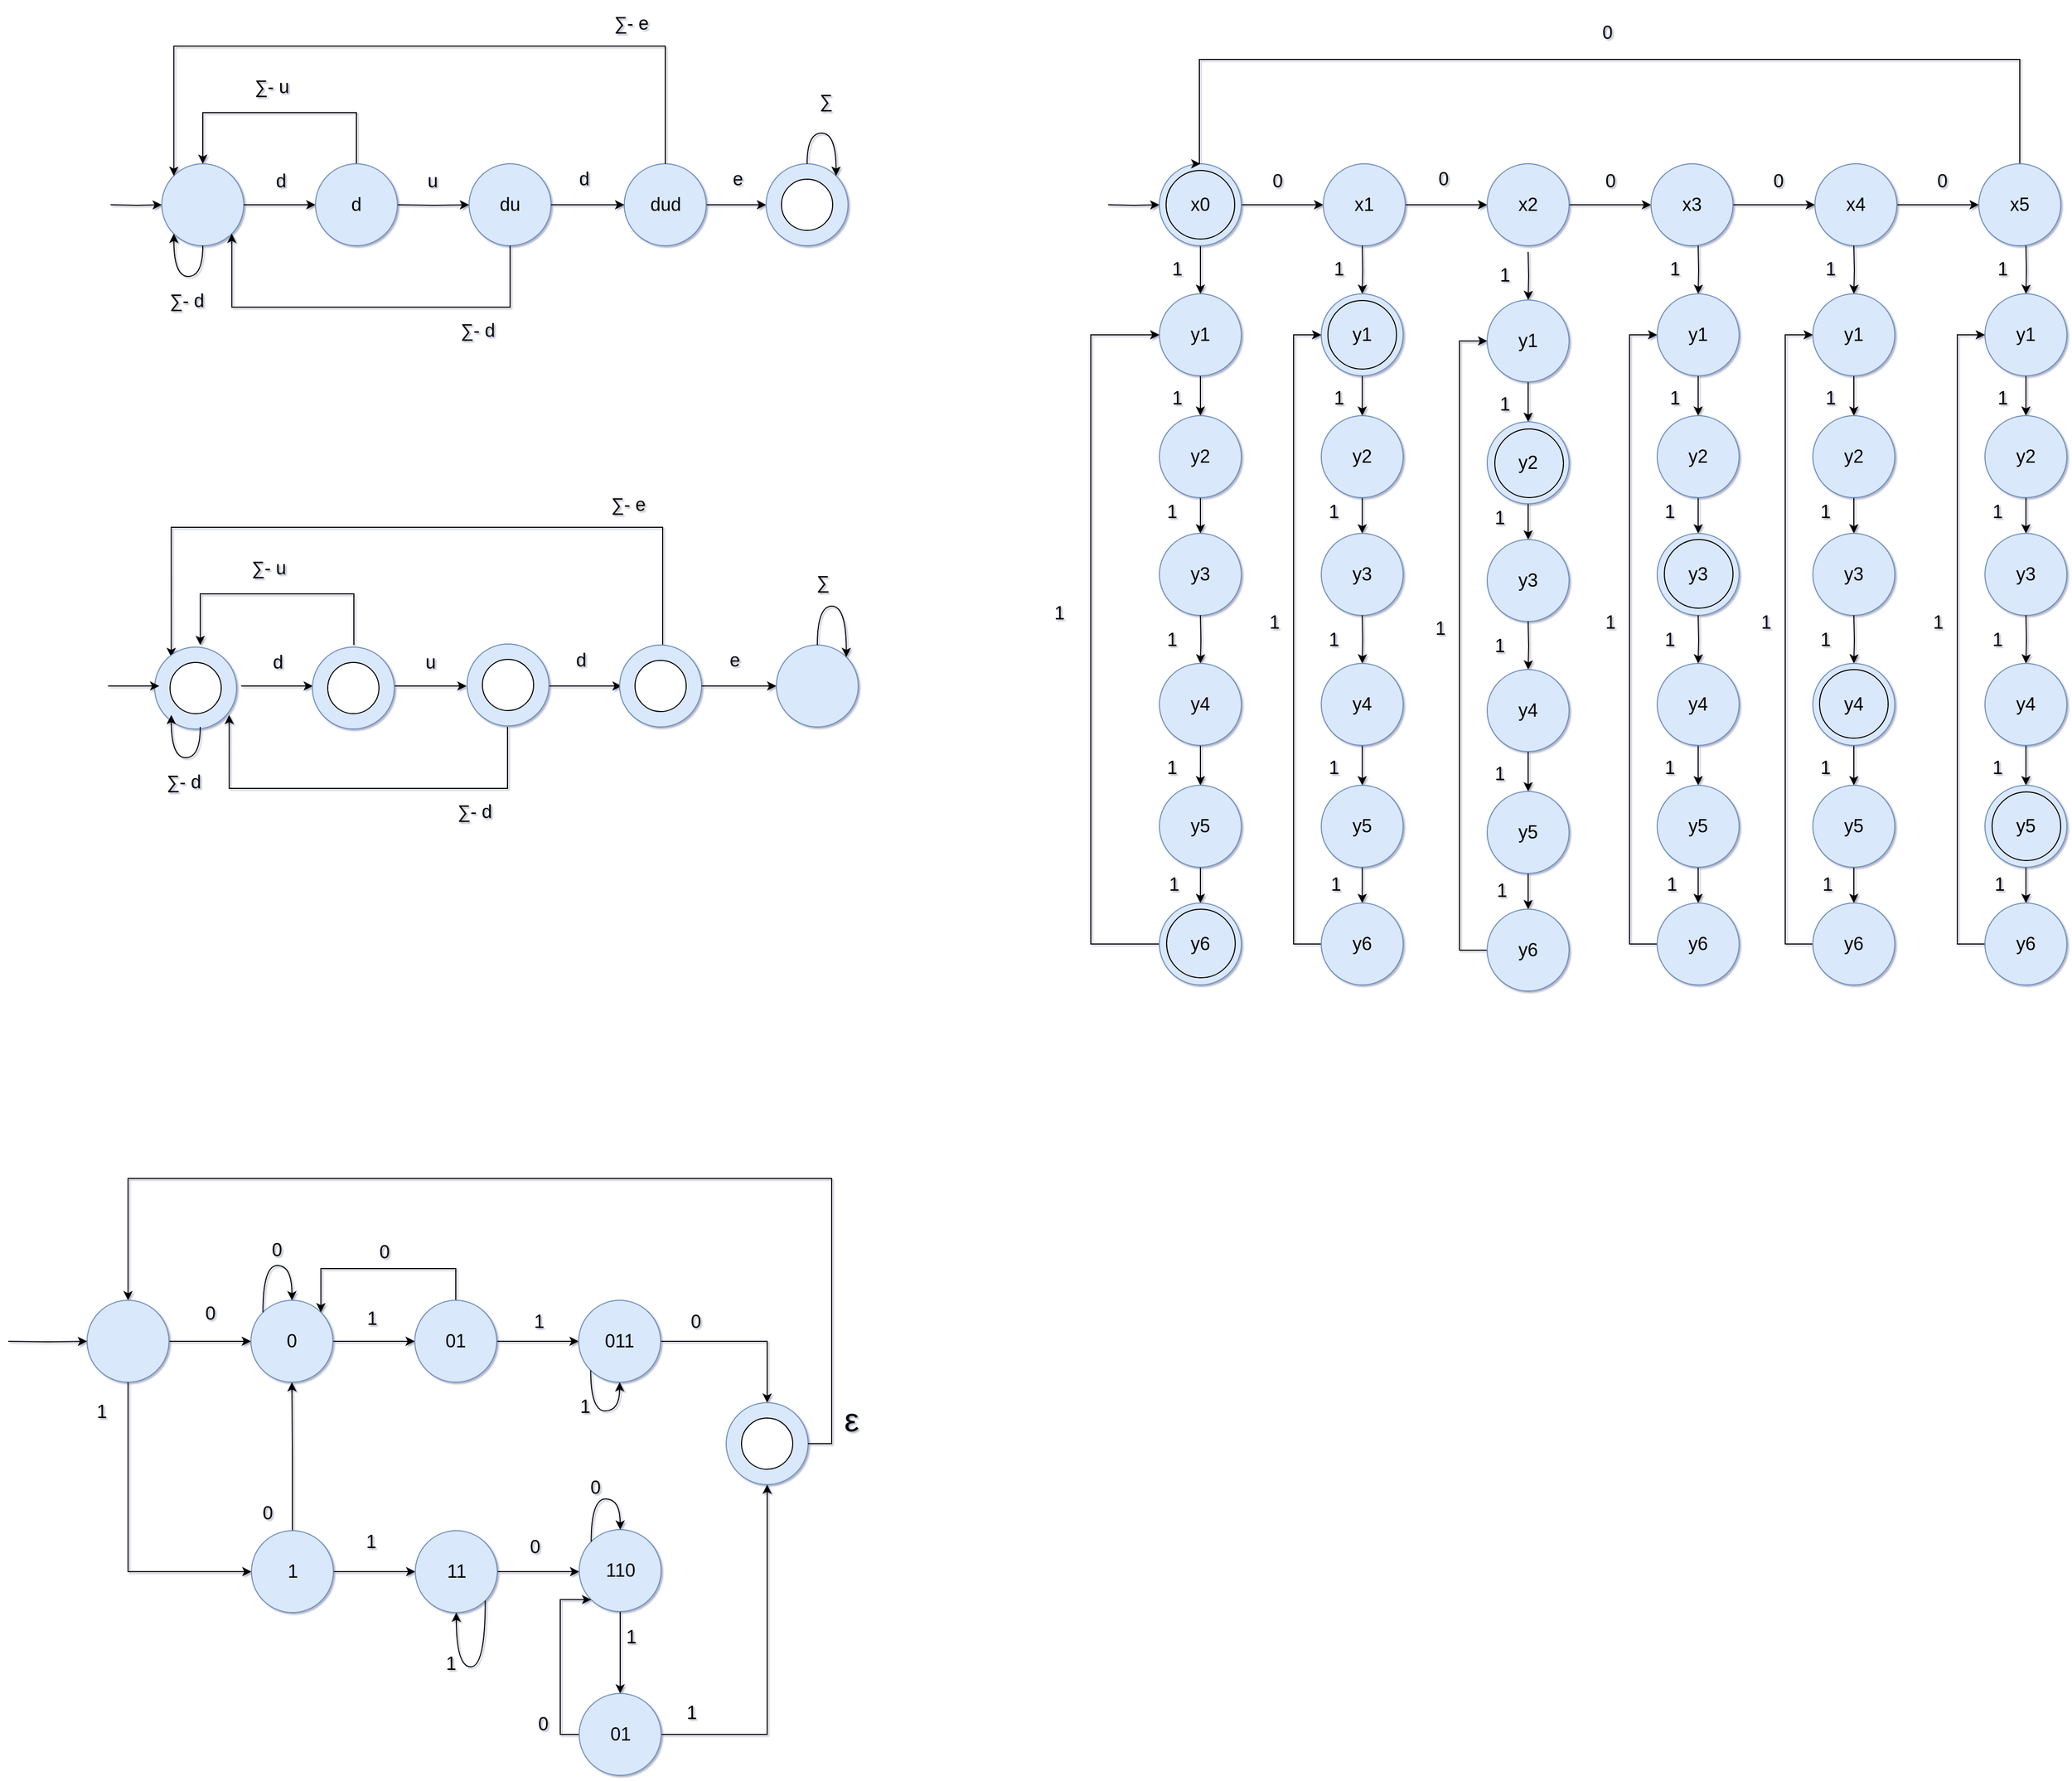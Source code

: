 <mxfile version="24.0.7" type="github">
  <diagram id="prtHgNgQTEPvFCAcTncT" name="Page-1">
    <mxGraphModel dx="1434" dy="1076" grid="0" gridSize="15" guides="1" tooltips="1" connect="1" arrows="1" fold="1" page="0" pageScale="1" pageWidth="827" pageHeight="1169" math="0" shadow="1">
      <root>
        <mxCell id="0" />
        <mxCell id="1" parent="0" />
        <mxCell id="mm9sd67sM0A_G5Sb0UkS-7" style="edgeStyle=orthogonalEdgeStyle;rounded=0;orthogonalLoop=1;jettySize=auto;html=1;entryX=0;entryY=0.5;entryDx=0;entryDy=0;fontSize=18;" parent="1" target="mm9sd67sM0A_G5Sb0UkS-6" edge="1">
          <mxGeometry relative="1" as="geometry">
            <mxPoint x="64" y="361" as="targetPoint" />
            <mxPoint x="54" y="361" as="sourcePoint" />
          </mxGeometry>
        </mxCell>
        <mxCell id="mm9sd67sM0A_G5Sb0UkS-6" value="" style="ellipse;whiteSpace=wrap;html=1;aspect=fixed;hachureGap=4;fillColor=#dae8fc;strokeColor=#6c8ebf;rounded=0;fontSize=18;" parent="1" vertex="1">
          <mxGeometry x="104" y="321" width="80" height="80" as="geometry" />
        </mxCell>
        <mxCell id="mm9sd67sM0A_G5Sb0UkS-9" style="edgeStyle=orthogonalEdgeStyle;rounded=0;orthogonalLoop=1;jettySize=auto;html=1;exitX=1;exitY=0.5;exitDx=0;exitDy=0;entryX=0;entryY=0.5;entryDx=0;entryDy=0;fontSize=18;" parent="1" source="mm9sd67sM0A_G5Sb0UkS-6" target="mm9sd67sM0A_G5Sb0UkS-8" edge="1">
          <mxGeometry relative="1" as="geometry" />
        </mxCell>
        <mxCell id="mm9sd67sM0A_G5Sb0UkS-20" style="edgeStyle=orthogonalEdgeStyle;rounded=0;orthogonalLoop=1;jettySize=auto;html=1;exitX=1;exitY=0.5;exitDx=0;exitDy=0;entryX=0;entryY=0.5;entryDx=0;entryDy=0;fontSize=18;" parent="1" target="mm9sd67sM0A_G5Sb0UkS-22" edge="1">
          <mxGeometry relative="1" as="geometry">
            <mxPoint x="334" y="361" as="sourcePoint" />
          </mxGeometry>
        </mxCell>
        <mxCell id="mm9sd67sM0A_G5Sb0UkS-21" value="" style="group;fontSize=18;" parent="1" vertex="1" connectable="0">
          <mxGeometry x="404" y="321" width="80" height="80" as="geometry" />
        </mxCell>
        <mxCell id="mm9sd67sM0A_G5Sb0UkS-22" value="du" style="ellipse;whiteSpace=wrap;html=1;aspect=fixed;hachureGap=4;fillColor=#dae8fc;strokeColor=#6c8ebf;rounded=0;fontSize=18;" parent="mm9sd67sM0A_G5Sb0UkS-21" vertex="1">
          <mxGeometry width="80" height="80" as="geometry" />
        </mxCell>
        <mxCell id="mm9sd67sM0A_G5Sb0UkS-23" value="u" style="text;html=1;align=center;verticalAlign=middle;resizable=0;points=[];autosize=1;strokeColor=none;fillColor=none;fontSize=18;" parent="1" vertex="1">
          <mxGeometry x="345.5" y="315" width="45" height="45" as="geometry" />
        </mxCell>
        <mxCell id="mm9sd67sM0A_G5Sb0UkS-24" value="" style="group;fontSize=18;" parent="1" vertex="1" connectable="0">
          <mxGeometry x="555.5" y="321" width="80" height="80" as="geometry" />
        </mxCell>
        <mxCell id="mm9sd67sM0A_G5Sb0UkS-31" style="edgeStyle=orthogonalEdgeStyle;rounded=0;orthogonalLoop=1;jettySize=auto;html=1;exitX=1;exitY=0.5;exitDx=0;exitDy=0;fontSize=18;" parent="mm9sd67sM0A_G5Sb0UkS-24" source="mm9sd67sM0A_G5Sb0UkS-25" edge="1">
          <mxGeometry relative="1" as="geometry">
            <mxPoint x="138.5" y="40" as="targetPoint" />
          </mxGeometry>
        </mxCell>
        <mxCell id="mm9sd67sM0A_G5Sb0UkS-25" value="dud" style="ellipse;whiteSpace=wrap;html=1;aspect=fixed;hachureGap=4;fillColor=#dae8fc;strokeColor=#6c8ebf;rounded=0;fontSize=18;" parent="mm9sd67sM0A_G5Sb0UkS-24" vertex="1">
          <mxGeometry width="80" height="80" as="geometry" />
        </mxCell>
        <mxCell id="mm9sd67sM0A_G5Sb0UkS-27" style="edgeStyle=orthogonalEdgeStyle;rounded=0;orthogonalLoop=1;jettySize=auto;html=1;exitX=1;exitY=0.5;exitDx=0;exitDy=0;entryX=0;entryY=0.5;entryDx=0;entryDy=0;fontSize=18;" parent="1" source="mm9sd67sM0A_G5Sb0UkS-22" target="mm9sd67sM0A_G5Sb0UkS-25" edge="1">
          <mxGeometry relative="1" as="geometry" />
        </mxCell>
        <mxCell id="mm9sd67sM0A_G5Sb0UkS-28" value="d" style="text;html=1;align=center;verticalAlign=middle;resizable=0;points=[];autosize=1;strokeColor=none;fillColor=none;fontSize=18;" parent="1" vertex="1">
          <mxGeometry x="493" y="313" width="45" height="45" as="geometry" />
        </mxCell>
        <mxCell id="mm9sd67sM0A_G5Sb0UkS-32" value="e" style="text;html=1;align=center;verticalAlign=middle;resizable=0;points=[];autosize=1;strokeColor=none;fillColor=none;fontSize=18;" parent="1" vertex="1">
          <mxGeometry x="643" y="313" width="45" height="45" as="geometry" />
        </mxCell>
        <mxCell id="mm9sd67sM0A_G5Sb0UkS-35" value="" style="ellipse;whiteSpace=wrap;html=1;aspect=fixed;hachureGap=4;fillColor=#dae8fc;strokeColor=#6c8ebf;rounded=0;fontSize=18;" parent="1" vertex="1">
          <mxGeometry x="694" y="321" width="80" height="80" as="geometry" />
        </mxCell>
        <mxCell id="mm9sd67sM0A_G5Sb0UkS-36" value="" style="ellipse;whiteSpace=wrap;html=1;aspect=fixed;hachureGap=4;rounded=0;fontSize=18;" parent="1" vertex="1">
          <mxGeometry x="709" y="336" width="50" height="50" as="geometry" />
        </mxCell>
        <mxCell id="mm9sd67sM0A_G5Sb0UkS-37" style="edgeStyle=orthogonalEdgeStyle;rounded=0;orthogonalLoop=1;jettySize=auto;html=1;exitX=0.5;exitY=0;exitDx=0;exitDy=0;entryX=0.5;entryY=0;entryDx=0;entryDy=0;fontSize=18;" parent="1" source="mm9sd67sM0A_G5Sb0UkS-8" target="mm9sd67sM0A_G5Sb0UkS-6" edge="1">
          <mxGeometry relative="1" as="geometry">
            <Array as="points">
              <mxPoint x="294" y="271" />
              <mxPoint x="144" y="271" />
            </Array>
          </mxGeometry>
        </mxCell>
        <mxCell id="mm9sd67sM0A_G5Sb0UkS-38" style="edgeStyle=orthogonalEdgeStyle;rounded=0;orthogonalLoop=1;jettySize=auto;html=1;exitX=0.5;exitY=1;exitDx=0;exitDy=0;entryX=0;entryY=1;entryDx=0;entryDy=0;curved=1;fontSize=18;" parent="1" source="mm9sd67sM0A_G5Sb0UkS-6" target="mm9sd67sM0A_G5Sb0UkS-6" edge="1">
          <mxGeometry relative="1" as="geometry">
            <Array as="points">
              <mxPoint x="144" y="431" />
              <mxPoint x="116" y="431" />
            </Array>
          </mxGeometry>
        </mxCell>
        <mxCell id="mm9sd67sM0A_G5Sb0UkS-39" style="edgeStyle=orthogonalEdgeStyle;rounded=0;orthogonalLoop=1;jettySize=auto;html=1;exitX=0.5;exitY=0;exitDx=0;exitDy=0;entryX=1;entryY=0;entryDx=0;entryDy=0;curved=1;fontSize=18;" parent="1" source="mm9sd67sM0A_G5Sb0UkS-35" target="mm9sd67sM0A_G5Sb0UkS-35" edge="1">
          <mxGeometry relative="1" as="geometry">
            <Array as="points">
              <mxPoint x="734" y="291" />
              <mxPoint x="762" y="291" />
            </Array>
          </mxGeometry>
        </mxCell>
        <mxCell id="mm9sd67sM0A_G5Sb0UkS-40" value="∑" style="text;html=1;align=center;verticalAlign=middle;resizable=0;points=[];autosize=1;strokeColor=none;fillColor=none;fontSize=18;" parent="1" vertex="1">
          <mxGeometry x="729" y="237" width="45" height="45" as="geometry" />
        </mxCell>
        <mxCell id="mm9sd67sM0A_G5Sb0UkS-42" value="∑- u" style="text;html=1;align=center;verticalAlign=middle;resizable=0;points=[];autosize=1;strokeColor=none;fillColor=none;strokeWidth=1;fontSize=18;" parent="1" vertex="1">
          <mxGeometry x="173" y="223" width="75" height="45" as="geometry" />
        </mxCell>
        <mxCell id="mm9sd67sM0A_G5Sb0UkS-11" value="" style="group;fontSize=18;" parent="1" vertex="1" connectable="0">
          <mxGeometry x="254" y="321" width="80" height="80" as="geometry" />
        </mxCell>
        <mxCell id="mm9sd67sM0A_G5Sb0UkS-8" value="d" style="ellipse;whiteSpace=wrap;html=1;aspect=fixed;hachureGap=4;fillColor=#dae8fc;strokeColor=#6c8ebf;rounded=0;fontSize=18;" parent="mm9sd67sM0A_G5Sb0UkS-11" vertex="1">
          <mxGeometry width="80" height="80" as="geometry" />
        </mxCell>
        <mxCell id="mm9sd67sM0A_G5Sb0UkS-14" value="d" style="text;html=1;align=center;verticalAlign=middle;resizable=0;points=[];autosize=1;strokeColor=none;fillColor=none;fontSize=18;" parent="1" vertex="1">
          <mxGeometry x="197" y="315" width="45" height="45" as="geometry" />
        </mxCell>
        <mxCell id="mm9sd67sM0A_G5Sb0UkS-44" value="∑- d" style="text;html=1;align=center;verticalAlign=middle;resizable=0;points=[];autosize=1;strokeColor=none;fillColor=none;fontSize=18;" parent="1" vertex="1">
          <mxGeometry x="90" y="432" width="75" height="45" as="geometry" />
        </mxCell>
        <mxCell id="M_DK1BdY7dgoIv5enWq1-1" style="edgeStyle=orthogonalEdgeStyle;rounded=0;orthogonalLoop=1;jettySize=auto;html=1;exitX=0.5;exitY=1;exitDx=0;exitDy=0;entryX=1;entryY=1;entryDx=0;entryDy=0;" parent="1" source="mm9sd67sM0A_G5Sb0UkS-22" target="mm9sd67sM0A_G5Sb0UkS-6" edge="1">
          <mxGeometry relative="1" as="geometry">
            <Array as="points">
              <mxPoint x="444" y="461" />
              <mxPoint x="172" y="461" />
            </Array>
          </mxGeometry>
        </mxCell>
        <mxCell id="M_DK1BdY7dgoIv5enWq1-2" value="∑- d" style="text;html=1;align=center;verticalAlign=middle;resizable=0;points=[];autosize=1;strokeColor=none;fillColor=none;fontSize=18;" parent="1" vertex="1">
          <mxGeometry x="374" y="461" width="75" height="45" as="geometry" />
        </mxCell>
        <mxCell id="M_DK1BdY7dgoIv5enWq1-3" style="edgeStyle=orthogonalEdgeStyle;rounded=0;orthogonalLoop=1;jettySize=auto;html=1;exitX=0.5;exitY=0;exitDx=0;exitDy=0;entryX=0;entryY=0;entryDx=0;entryDy=0;" parent="1" source="mm9sd67sM0A_G5Sb0UkS-25" target="mm9sd67sM0A_G5Sb0UkS-6" edge="1">
          <mxGeometry relative="1" as="geometry">
            <Array as="points">
              <mxPoint x="596" y="206" />
              <mxPoint x="116" y="206" />
            </Array>
          </mxGeometry>
        </mxCell>
        <mxCell id="M_DK1BdY7dgoIv5enWq1-4" value="∑- e" style="text;html=1;align=center;verticalAlign=middle;resizable=0;points=[];autosize=1;strokeColor=none;fillColor=none;fontSize=18;" parent="1" vertex="1">
          <mxGeometry x="524" y="161" width="75" height="45" as="geometry" />
        </mxCell>
        <mxCell id="M_DK1BdY7dgoIv5enWq1-35" style="edgeStyle=orthogonalEdgeStyle;rounded=0;orthogonalLoop=1;jettySize=auto;html=1;exitX=1;exitY=0.5;exitDx=0;exitDy=0;entryX=0;entryY=0.5;entryDx=0;entryDy=0;fontSize=18;" parent="1" edge="1">
          <mxGeometry relative="1" as="geometry">
            <mxPoint x="181.5" y="831" as="sourcePoint" />
            <mxPoint x="251.5" y="831" as="targetPoint" />
          </mxGeometry>
        </mxCell>
        <mxCell id="M_DK1BdY7dgoIv5enWq1-36" style="edgeStyle=orthogonalEdgeStyle;rounded=0;orthogonalLoop=1;jettySize=auto;html=1;exitX=1;exitY=0.5;exitDx=0;exitDy=0;entryX=0;entryY=0.5;entryDx=0;entryDy=0;fontSize=18;" parent="1" edge="1">
          <mxGeometry relative="1" as="geometry">
            <mxPoint x="331.5" y="831" as="sourcePoint" />
            <mxPoint x="401.5" y="831" as="targetPoint" />
          </mxGeometry>
        </mxCell>
        <mxCell id="M_DK1BdY7dgoIv5enWq1-39" value="u" style="text;html=1;align=center;verticalAlign=middle;resizable=0;points=[];autosize=1;strokeColor=none;fillColor=none;fontSize=18;" parent="1" vertex="1">
          <mxGeometry x="343" y="785" width="45" height="45" as="geometry" />
        </mxCell>
        <mxCell id="M_DK1BdY7dgoIv5enWq1-43" style="edgeStyle=orthogonalEdgeStyle;rounded=0;orthogonalLoop=1;jettySize=auto;html=1;exitX=1;exitY=0.5;exitDx=0;exitDy=0;entryX=0;entryY=0.5;entryDx=0;entryDy=0;fontSize=18;" parent="1" edge="1">
          <mxGeometry relative="1" as="geometry">
            <mxPoint x="481.5" y="831" as="sourcePoint" />
            <mxPoint x="553" y="831" as="targetPoint" />
          </mxGeometry>
        </mxCell>
        <mxCell id="M_DK1BdY7dgoIv5enWq1-44" value="d" style="text;html=1;align=center;verticalAlign=middle;resizable=0;points=[];autosize=1;strokeColor=none;fillColor=none;fontSize=18;" parent="1" vertex="1">
          <mxGeometry x="490.5" y="783" width="45" height="45" as="geometry" />
        </mxCell>
        <mxCell id="M_DK1BdY7dgoIv5enWq1-45" value="e" style="text;html=1;align=center;verticalAlign=middle;resizable=0;points=[];autosize=1;strokeColor=none;fillColor=none;fontSize=18;" parent="1" vertex="1">
          <mxGeometry x="640.5" y="783" width="45" height="45" as="geometry" />
        </mxCell>
        <mxCell id="M_DK1BdY7dgoIv5enWq1-48" style="edgeStyle=orthogonalEdgeStyle;rounded=0;orthogonalLoop=1;jettySize=auto;html=1;exitX=0.5;exitY=0;exitDx=0;exitDy=0;entryX=0.5;entryY=0;entryDx=0;entryDy=0;fontSize=18;" parent="1" edge="1">
          <mxGeometry relative="1" as="geometry">
            <Array as="points">
              <mxPoint x="291.5" y="741" />
              <mxPoint x="141.5" y="741" />
            </Array>
            <mxPoint x="291.5" y="791" as="sourcePoint" />
            <mxPoint x="141.5" y="791" as="targetPoint" />
          </mxGeometry>
        </mxCell>
        <mxCell id="M_DK1BdY7dgoIv5enWq1-51" value="∑" style="text;html=1;align=center;verticalAlign=middle;resizable=0;points=[];autosize=1;strokeColor=none;fillColor=none;fontSize=18;" parent="1" vertex="1">
          <mxGeometry x="726.5" y="707" width="45" height="45" as="geometry" />
        </mxCell>
        <mxCell id="M_DK1BdY7dgoIv5enWq1-52" value="∑- u" style="text;html=1;align=center;verticalAlign=middle;resizable=0;points=[];autosize=1;strokeColor=none;fillColor=none;strokeWidth=1;fontSize=18;" parent="1" vertex="1">
          <mxGeometry x="170.5" y="693" width="75" height="45" as="geometry" />
        </mxCell>
        <mxCell id="M_DK1BdY7dgoIv5enWq1-55" value="d" style="text;html=1;align=center;verticalAlign=middle;resizable=0;points=[];autosize=1;strokeColor=none;fillColor=none;fontSize=18;" parent="1" vertex="1">
          <mxGeometry x="194.5" y="785" width="45" height="45" as="geometry" />
        </mxCell>
        <mxCell id="M_DK1BdY7dgoIv5enWq1-56" value="∑- d" style="text;html=1;align=center;verticalAlign=middle;resizable=0;points=[];autosize=1;strokeColor=none;fillColor=none;fontSize=18;" parent="1" vertex="1">
          <mxGeometry x="87.5" y="902" width="75" height="45" as="geometry" />
        </mxCell>
        <mxCell id="M_DK1BdY7dgoIv5enWq1-57" style="edgeStyle=orthogonalEdgeStyle;rounded=0;orthogonalLoop=1;jettySize=auto;html=1;exitX=0.5;exitY=1;exitDx=0;exitDy=0;entryX=1;entryY=1;entryDx=0;entryDy=0;" parent="1" edge="1">
          <mxGeometry relative="1" as="geometry">
            <Array as="points">
              <mxPoint x="441.5" y="931" />
              <mxPoint x="169.5" y="931" />
            </Array>
            <mxPoint x="441.5" y="871" as="sourcePoint" />
            <mxPoint x="169.784" y="859.284" as="targetPoint" />
          </mxGeometry>
        </mxCell>
        <mxCell id="M_DK1BdY7dgoIv5enWq1-58" value="∑- d" style="text;html=1;align=center;verticalAlign=middle;resizable=0;points=[];autosize=1;strokeColor=none;fillColor=none;fontSize=18;" parent="1" vertex="1">
          <mxGeometry x="371.5" y="931" width="75" height="45" as="geometry" />
        </mxCell>
        <mxCell id="M_DK1BdY7dgoIv5enWq1-59" style="edgeStyle=orthogonalEdgeStyle;rounded=0;orthogonalLoop=1;jettySize=auto;html=1;exitX=0.5;exitY=0;exitDx=0;exitDy=0;entryX=0;entryY=0;entryDx=0;entryDy=0;" parent="1" edge="1">
          <mxGeometry relative="1" as="geometry">
            <Array as="points">
              <mxPoint x="593.5" y="676" />
              <mxPoint x="113.5" y="676" />
            </Array>
            <mxPoint x="593" y="791" as="sourcePoint" />
            <mxPoint x="113.216" y="802.716" as="targetPoint" />
          </mxGeometry>
        </mxCell>
        <mxCell id="M_DK1BdY7dgoIv5enWq1-60" value="∑- e" style="text;html=1;align=center;verticalAlign=middle;resizable=0;points=[];autosize=1;strokeColor=none;fillColor=none;fontSize=18;" parent="1" vertex="1">
          <mxGeometry x="521.5" y="631" width="75" height="45" as="geometry" />
        </mxCell>
        <mxCell id="M_DK1BdY7dgoIv5enWq1-65" value="" style="group" parent="1" vertex="1" connectable="0">
          <mxGeometry x="551" y="791" width="80" height="80" as="geometry" />
        </mxCell>
        <mxCell id="M_DK1BdY7dgoIv5enWq1-66" value="" style="ellipse;whiteSpace=wrap;html=1;aspect=fixed;hachureGap=4;fillColor=#dae8fc;strokeColor=#6c8ebf;rounded=0;fontSize=18;" parent="M_DK1BdY7dgoIv5enWq1-65" vertex="1">
          <mxGeometry width="80" height="80" as="geometry" />
        </mxCell>
        <mxCell id="M_DK1BdY7dgoIv5enWq1-67" value="" style="ellipse;whiteSpace=wrap;html=1;aspect=fixed;hachureGap=4;rounded=0;fontSize=18;" parent="M_DK1BdY7dgoIv5enWq1-65" vertex="1">
          <mxGeometry x="15" y="15" width="50" height="50" as="geometry" />
        </mxCell>
        <mxCell id="M_DK1BdY7dgoIv5enWq1-69" value="" style="group" parent="1" vertex="1" connectable="0">
          <mxGeometry x="402" y="790" width="80" height="80" as="geometry" />
        </mxCell>
        <mxCell id="M_DK1BdY7dgoIv5enWq1-70" value="" style="ellipse;whiteSpace=wrap;html=1;aspect=fixed;hachureGap=4;fillColor=#dae8fc;strokeColor=#6c8ebf;rounded=0;fontSize=18;" parent="M_DK1BdY7dgoIv5enWq1-69" vertex="1">
          <mxGeometry width="80" height="80" as="geometry" />
        </mxCell>
        <mxCell id="M_DK1BdY7dgoIv5enWq1-71" value="" style="ellipse;whiteSpace=wrap;html=1;aspect=fixed;hachureGap=4;rounded=0;fontSize=18;" parent="M_DK1BdY7dgoIv5enWq1-69" vertex="1">
          <mxGeometry x="15" y="15" width="50" height="50" as="geometry" />
        </mxCell>
        <mxCell id="M_DK1BdY7dgoIv5enWq1-72" value="" style="group" parent="1" vertex="1" connectable="0">
          <mxGeometry x="251" y="793" width="80" height="80" as="geometry" />
        </mxCell>
        <mxCell id="M_DK1BdY7dgoIv5enWq1-73" value="" style="ellipse;whiteSpace=wrap;html=1;aspect=fixed;hachureGap=4;fillColor=#dae8fc;strokeColor=#6c8ebf;rounded=0;fontSize=18;" parent="M_DK1BdY7dgoIv5enWq1-72" vertex="1">
          <mxGeometry width="80" height="80" as="geometry" />
        </mxCell>
        <mxCell id="M_DK1BdY7dgoIv5enWq1-74" value="" style="ellipse;whiteSpace=wrap;html=1;aspect=fixed;hachureGap=4;rounded=0;fontSize=18;" parent="M_DK1BdY7dgoIv5enWq1-72" vertex="1">
          <mxGeometry x="15" y="15" width="50" height="50" as="geometry" />
        </mxCell>
        <mxCell id="M_DK1BdY7dgoIv5enWq1-75" value="" style="group" parent="1" vertex="1" connectable="0">
          <mxGeometry x="97" y="793" width="80" height="80" as="geometry" />
        </mxCell>
        <mxCell id="M_DK1BdY7dgoIv5enWq1-76" value="" style="ellipse;whiteSpace=wrap;html=1;aspect=fixed;hachureGap=4;fillColor=#dae8fc;strokeColor=#6c8ebf;rounded=0;fontSize=18;" parent="M_DK1BdY7dgoIv5enWq1-75" vertex="1">
          <mxGeometry width="80" height="80" as="geometry" />
        </mxCell>
        <mxCell id="M_DK1BdY7dgoIv5enWq1-77" value="" style="ellipse;whiteSpace=wrap;html=1;aspect=fixed;hachureGap=4;rounded=0;fontSize=18;" parent="M_DK1BdY7dgoIv5enWq1-75" vertex="1">
          <mxGeometry x="15" y="15" width="50" height="50" as="geometry" />
        </mxCell>
        <mxCell id="M_DK1BdY7dgoIv5enWq1-49" style="edgeStyle=orthogonalEdgeStyle;rounded=0;orthogonalLoop=1;jettySize=auto;html=1;exitX=0.5;exitY=1;exitDx=0;exitDy=0;entryX=0;entryY=1;entryDx=0;entryDy=0;curved=1;fontSize=18;" parent="1" edge="1">
          <mxGeometry relative="1" as="geometry">
            <Array as="points">
              <mxPoint x="141.5" y="901" />
              <mxPoint x="113.5" y="901" />
            </Array>
            <mxPoint x="141.5" y="871" as="sourcePoint" />
            <mxPoint x="113.216" y="859.284" as="targetPoint" />
          </mxGeometry>
        </mxCell>
        <mxCell id="M_DK1BdY7dgoIv5enWq1-33" style="edgeStyle=orthogonalEdgeStyle;rounded=0;orthogonalLoop=1;jettySize=auto;html=1;entryX=0;entryY=0.5;entryDx=0;entryDy=0;fontSize=18;" parent="1" edge="1">
          <mxGeometry relative="1" as="geometry">
            <mxPoint x="101.5" y="831" as="targetPoint" />
            <mxPoint x="51.5" y="831" as="sourcePoint" />
          </mxGeometry>
        </mxCell>
        <mxCell id="M_DK1BdY7dgoIv5enWq1-78" value="" style="ellipse;whiteSpace=wrap;html=1;aspect=fixed;hachureGap=4;fillColor=#dae8fc;strokeColor=#6c8ebf;rounded=0;fontSize=18;" parent="1" vertex="1">
          <mxGeometry x="704" y="791" width="80" height="80" as="geometry" />
        </mxCell>
        <mxCell id="M_DK1BdY7dgoIv5enWq1-79" style="edgeStyle=orthogonalEdgeStyle;rounded=0;orthogonalLoop=1;jettySize=auto;html=1;exitX=1;exitY=0.5;exitDx=0;exitDy=0;entryX=0;entryY=0.5;entryDx=0;entryDy=0;" parent="1" source="M_DK1BdY7dgoIv5enWq1-66" target="M_DK1BdY7dgoIv5enWq1-78" edge="1">
          <mxGeometry relative="1" as="geometry" />
        </mxCell>
        <mxCell id="M_DK1BdY7dgoIv5enWq1-80" style="edgeStyle=orthogonalEdgeStyle;rounded=0;orthogonalLoop=1;jettySize=auto;html=1;exitX=0.5;exitY=0;exitDx=0;exitDy=0;entryX=1;entryY=0;entryDx=0;entryDy=0;curved=1;" parent="1" source="M_DK1BdY7dgoIv5enWq1-78" target="M_DK1BdY7dgoIv5enWq1-78" edge="1">
          <mxGeometry relative="1" as="geometry">
            <Array as="points">
              <mxPoint x="744" y="753" />
              <mxPoint x="772" y="753" />
            </Array>
          </mxGeometry>
        </mxCell>
        <mxCell id="t6iT2jLAAF5-1r6rAyUo-1" style="edgeStyle=orthogonalEdgeStyle;rounded=0;orthogonalLoop=1;jettySize=auto;html=1;entryX=0;entryY=0.5;entryDx=0;entryDy=0;fontSize=18;" parent="1" target="t6iT2jLAAF5-1r6rAyUo-2" edge="1">
          <mxGeometry relative="1" as="geometry">
            <mxPoint x="1038" y="361" as="targetPoint" />
            <mxPoint x="1028" y="361" as="sourcePoint" />
          </mxGeometry>
        </mxCell>
        <mxCell id="t6iT2jLAAF5-1r6rAyUo-4" value="" style="edgeStyle=orthogonalEdgeStyle;rounded=0;orthogonalLoop=1;jettySize=auto;html=1;" parent="1" source="t6iT2jLAAF5-1r6rAyUo-2" target="t6iT2jLAAF5-1r6rAyUo-3" edge="1">
          <mxGeometry relative="1" as="geometry" />
        </mxCell>
        <mxCell id="t6iT2jLAAF5-1r6rAyUo-22" value="" style="edgeStyle=orthogonalEdgeStyle;rounded=0;orthogonalLoop=1;jettySize=auto;html=1;fontFamily=Helvetica;fontSize=18;fontColor=default;" parent="1" source="t6iT2jLAAF5-1r6rAyUo-2" target="t6iT2jLAAF5-1r6rAyUo-21" edge="1">
          <mxGeometry relative="1" as="geometry" />
        </mxCell>
        <mxCell id="t6iT2jLAAF5-1r6rAyUo-2" value="x0" style="ellipse;whiteSpace=wrap;html=1;aspect=fixed;hachureGap=4;fillColor=#dae8fc;strokeColor=#6c8ebf;rounded=0;fontSize=18;" parent="1" vertex="1">
          <mxGeometry x="1078" y="321" width="80" height="80" as="geometry" />
        </mxCell>
        <mxCell id="t6iT2jLAAF5-1r6rAyUo-6" value="" style="edgeStyle=orthogonalEdgeStyle;rounded=0;orthogonalLoop=1;jettySize=auto;html=1;" parent="1" source="t6iT2jLAAF5-1r6rAyUo-3" target="t6iT2jLAAF5-1r6rAyUo-5" edge="1">
          <mxGeometry relative="1" as="geometry" />
        </mxCell>
        <mxCell id="t6iT2jLAAF5-1r6rAyUo-3" value="x1" style="ellipse;whiteSpace=wrap;html=1;aspect=fixed;hachureGap=4;fillColor=#dae8fc;strokeColor=#6c8ebf;rounded=0;fontSize=18;" parent="1" vertex="1">
          <mxGeometry x="1238" y="321" width="80" height="80" as="geometry" />
        </mxCell>
        <mxCell id="t6iT2jLAAF5-1r6rAyUo-8" value="" style="edgeStyle=orthogonalEdgeStyle;rounded=0;orthogonalLoop=1;jettySize=auto;html=1;" parent="1" source="t6iT2jLAAF5-1r6rAyUo-5" target="t6iT2jLAAF5-1r6rAyUo-7" edge="1">
          <mxGeometry relative="1" as="geometry" />
        </mxCell>
        <mxCell id="t6iT2jLAAF5-1r6rAyUo-5" value="x2" style="ellipse;whiteSpace=wrap;html=1;aspect=fixed;hachureGap=4;fillColor=#dae8fc;strokeColor=#6c8ebf;rounded=0;fontSize=18;" parent="1" vertex="1">
          <mxGeometry x="1398" y="321" width="80" height="80" as="geometry" />
        </mxCell>
        <mxCell id="t6iT2jLAAF5-1r6rAyUo-10" value="" style="edgeStyle=orthogonalEdgeStyle;rounded=0;orthogonalLoop=1;jettySize=auto;html=1;" parent="1" source="t6iT2jLAAF5-1r6rAyUo-7" target="t6iT2jLAAF5-1r6rAyUo-9" edge="1">
          <mxGeometry relative="1" as="geometry" />
        </mxCell>
        <mxCell id="t6iT2jLAAF5-1r6rAyUo-7" value="x3" style="ellipse;whiteSpace=wrap;html=1;aspect=fixed;hachureGap=4;fillColor=#dae8fc;strokeColor=#6c8ebf;rounded=0;fontSize=18;" parent="1" vertex="1">
          <mxGeometry x="1558" y="321" width="80" height="80" as="geometry" />
        </mxCell>
        <mxCell id="t6iT2jLAAF5-1r6rAyUo-12" value="" style="edgeStyle=orthogonalEdgeStyle;rounded=0;orthogonalLoop=1;jettySize=auto;html=1;" parent="1" source="t6iT2jLAAF5-1r6rAyUo-9" target="t6iT2jLAAF5-1r6rAyUo-11" edge="1">
          <mxGeometry relative="1" as="geometry" />
        </mxCell>
        <mxCell id="t6iT2jLAAF5-1r6rAyUo-9" value="x4" style="ellipse;whiteSpace=wrap;html=1;aspect=fixed;hachureGap=4;fillColor=#dae8fc;strokeColor=#6c8ebf;rounded=0;fontSize=18;" parent="1" vertex="1">
          <mxGeometry x="1718" y="321" width="80" height="80" as="geometry" />
        </mxCell>
        <mxCell id="t6iT2jLAAF5-1r6rAyUo-13" style="edgeStyle=orthogonalEdgeStyle;rounded=0;orthogonalLoop=1;jettySize=auto;html=1;entryX=0.5;entryY=0;entryDx=0;entryDy=0;" parent="1" source="t6iT2jLAAF5-1r6rAyUo-11" target="t6iT2jLAAF5-1r6rAyUo-2" edge="1">
          <mxGeometry relative="1" as="geometry">
            <mxPoint x="1116.667" y="312.333" as="targetPoint" />
            <Array as="points">
              <mxPoint x="1918" y="219" />
              <mxPoint x="1117" y="219" />
            </Array>
          </mxGeometry>
        </mxCell>
        <mxCell id="t6iT2jLAAF5-1r6rAyUo-11" value="x5" style="ellipse;whiteSpace=wrap;html=1;aspect=fixed;hachureGap=4;fillColor=#dae8fc;strokeColor=#6c8ebf;rounded=0;fontSize=18;" parent="1" vertex="1">
          <mxGeometry x="1878" y="321" width="80" height="80" as="geometry" />
        </mxCell>
        <mxCell id="t6iT2jLAAF5-1r6rAyUo-15" value="0" style="text;html=1;align=center;verticalAlign=middle;resizable=0;points=[];autosize=1;strokeColor=none;fillColor=none;fontFamily=Helvetica;fontSize=18;fontColor=default;" parent="1" vertex="1">
          <mxGeometry x="1179" y="321" width="28" height="34" as="geometry" />
        </mxCell>
        <mxCell id="t6iT2jLAAF5-1r6rAyUo-16" value="0" style="text;html=1;align=center;verticalAlign=middle;resizable=0;points=[];autosize=1;strokeColor=none;fillColor=none;fontFamily=Helvetica;fontSize=18;fontColor=default;" parent="1" vertex="1">
          <mxGeometry x="1341" y="318.5" width="28" height="34" as="geometry" />
        </mxCell>
        <mxCell id="t6iT2jLAAF5-1r6rAyUo-17" value="0" style="text;html=1;align=center;verticalAlign=middle;resizable=0;points=[];autosize=1;strokeColor=none;fillColor=none;fontFamily=Helvetica;fontSize=18;fontColor=default;" parent="1" vertex="1">
          <mxGeometry x="1504" y="320.5" width="28" height="34" as="geometry" />
        </mxCell>
        <mxCell id="t6iT2jLAAF5-1r6rAyUo-18" value="0" style="text;html=1;align=center;verticalAlign=middle;resizable=0;points=[];autosize=1;strokeColor=none;fillColor=none;fontFamily=Helvetica;fontSize=18;fontColor=default;" parent="1" vertex="1">
          <mxGeometry x="1668" y="321" width="28" height="34" as="geometry" />
        </mxCell>
        <mxCell id="t6iT2jLAAF5-1r6rAyUo-19" value="0" style="text;html=1;align=center;verticalAlign=middle;resizable=0;points=[];autosize=1;strokeColor=none;fillColor=none;fontFamily=Helvetica;fontSize=18;fontColor=default;" parent="1" vertex="1">
          <mxGeometry x="1828" y="321" width="28" height="34" as="geometry" />
        </mxCell>
        <mxCell id="t6iT2jLAAF5-1r6rAyUo-20" value="0" style="text;html=1;align=center;verticalAlign=middle;resizable=0;points=[];autosize=1;strokeColor=none;fillColor=none;fontFamily=Helvetica;fontSize=18;fontColor=default;" parent="1" vertex="1">
          <mxGeometry x="1501" y="176" width="28" height="34" as="geometry" />
        </mxCell>
        <mxCell id="t6iT2jLAAF5-1r6rAyUo-24" value="" style="edgeStyle=orthogonalEdgeStyle;rounded=0;orthogonalLoop=1;jettySize=auto;html=1;fontFamily=Helvetica;fontSize=18;fontColor=default;" parent="1" source="t6iT2jLAAF5-1r6rAyUo-21" target="t6iT2jLAAF5-1r6rAyUo-23" edge="1">
          <mxGeometry relative="1" as="geometry" />
        </mxCell>
        <mxCell id="t6iT2jLAAF5-1r6rAyUo-21" value="y1" style="ellipse;whiteSpace=wrap;html=1;aspect=fixed;hachureGap=4;fillColor=#dae8fc;strokeColor=#6c8ebf;rounded=0;fontSize=18;" parent="1" vertex="1">
          <mxGeometry x="1078" y="448" width="80" height="80" as="geometry" />
        </mxCell>
        <mxCell id="t6iT2jLAAF5-1r6rAyUo-26" value="" style="edgeStyle=orthogonalEdgeStyle;rounded=0;orthogonalLoop=1;jettySize=auto;html=1;fontFamily=Helvetica;fontSize=18;fontColor=default;" parent="1" source="t6iT2jLAAF5-1r6rAyUo-23" target="t6iT2jLAAF5-1r6rAyUo-25" edge="1">
          <mxGeometry relative="1" as="geometry" />
        </mxCell>
        <mxCell id="t6iT2jLAAF5-1r6rAyUo-23" value="y2" style="ellipse;whiteSpace=wrap;html=1;aspect=fixed;hachureGap=4;fillColor=#dae8fc;strokeColor=#6c8ebf;rounded=0;fontSize=18;" parent="1" vertex="1">
          <mxGeometry x="1078" y="567" width="80" height="80" as="geometry" />
        </mxCell>
        <mxCell id="t6iT2jLAAF5-1r6rAyUo-25" value="y3" style="ellipse;whiteSpace=wrap;html=1;aspect=fixed;hachureGap=4;fillColor=#dae8fc;strokeColor=#6c8ebf;rounded=0;fontSize=18;" parent="1" vertex="1">
          <mxGeometry x="1078" y="682" width="80" height="80" as="geometry" />
        </mxCell>
        <mxCell id="t6iT2jLAAF5-1r6rAyUo-27" value="" style="edgeStyle=orthogonalEdgeStyle;rounded=0;orthogonalLoop=1;jettySize=auto;html=1;fontFamily=Helvetica;fontSize=18;fontColor=default;" parent="1" target="t6iT2jLAAF5-1r6rAyUo-29" edge="1">
          <mxGeometry relative="1" as="geometry">
            <mxPoint x="1118" y="762" as="sourcePoint" />
          </mxGeometry>
        </mxCell>
        <mxCell id="t6iT2jLAAF5-1r6rAyUo-28" value="" style="edgeStyle=orthogonalEdgeStyle;rounded=0;orthogonalLoop=1;jettySize=auto;html=1;fontFamily=Helvetica;fontSize=18;fontColor=default;" parent="1" source="t6iT2jLAAF5-1r6rAyUo-29" target="t6iT2jLAAF5-1r6rAyUo-31" edge="1">
          <mxGeometry relative="1" as="geometry" />
        </mxCell>
        <mxCell id="t6iT2jLAAF5-1r6rAyUo-29" value="y4" style="ellipse;whiteSpace=wrap;html=1;aspect=fixed;hachureGap=4;fillColor=#dae8fc;strokeColor=#6c8ebf;rounded=0;fontSize=18;" parent="1" vertex="1">
          <mxGeometry x="1078" y="809" width="80" height="80" as="geometry" />
        </mxCell>
        <mxCell id="t6iT2jLAAF5-1r6rAyUo-30" value="" style="edgeStyle=orthogonalEdgeStyle;rounded=0;orthogonalLoop=1;jettySize=auto;html=1;fontFamily=Helvetica;fontSize=18;fontColor=default;" parent="1" source="t6iT2jLAAF5-1r6rAyUo-31" target="t6iT2jLAAF5-1r6rAyUo-32" edge="1">
          <mxGeometry relative="1" as="geometry" />
        </mxCell>
        <mxCell id="t6iT2jLAAF5-1r6rAyUo-31" value="y5" style="ellipse;whiteSpace=wrap;html=1;aspect=fixed;hachureGap=4;fillColor=#dae8fc;strokeColor=#6c8ebf;rounded=0;fontSize=18;" parent="1" vertex="1">
          <mxGeometry x="1078" y="928" width="80" height="80" as="geometry" />
        </mxCell>
        <mxCell id="t6iT2jLAAF5-1r6rAyUo-34" style="edgeStyle=orthogonalEdgeStyle;rounded=0;orthogonalLoop=1;jettySize=auto;html=1;entryX=0;entryY=0.5;entryDx=0;entryDy=0;fontFamily=Helvetica;fontSize=18;fontColor=default;" parent="1" source="t6iT2jLAAF5-1r6rAyUo-32" target="t6iT2jLAAF5-1r6rAyUo-21" edge="1">
          <mxGeometry relative="1" as="geometry">
            <Array as="points">
              <mxPoint x="1011" y="1083" />
              <mxPoint x="1011" y="488" />
            </Array>
          </mxGeometry>
        </mxCell>
        <mxCell id="t6iT2jLAAF5-1r6rAyUo-32" value="y6" style="ellipse;whiteSpace=wrap;html=1;aspect=fixed;hachureGap=4;fillColor=#dae8fc;strokeColor=#6c8ebf;rounded=0;fontSize=18;" parent="1" vertex="1">
          <mxGeometry x="1078" y="1043" width="80" height="80" as="geometry" />
        </mxCell>
        <mxCell id="t6iT2jLAAF5-1r6rAyUo-33" value="" style="ellipse;whiteSpace=wrap;html=1;aspect=fixed;align=center;verticalAlign=middle;fontFamily=Helvetica;fontSize=18;fontColor=default;fillColor=none;gradientColor=none;" parent="1" vertex="1">
          <mxGeometry x="1084.5" y="327.5" width="67" height="67" as="geometry" />
        </mxCell>
        <mxCell id="t6iT2jLAAF5-1r6rAyUo-35" value="1" style="text;html=1;align=center;verticalAlign=middle;resizable=0;points=[];autosize=1;strokeColor=none;fillColor=none;fontFamily=Helvetica;fontSize=18;fontColor=default;" parent="1" vertex="1">
          <mxGeometry x="1081" y="407" width="28" height="34" as="geometry" />
        </mxCell>
        <mxCell id="t6iT2jLAAF5-1r6rAyUo-36" value="1" style="text;html=1;align=center;verticalAlign=middle;resizable=0;points=[];autosize=1;strokeColor=none;fillColor=none;fontFamily=Helvetica;fontSize=18;fontColor=default;" parent="1" vertex="1">
          <mxGeometry x="1081" y="533" width="28" height="34" as="geometry" />
        </mxCell>
        <mxCell id="t6iT2jLAAF5-1r6rAyUo-37" value="1" style="text;html=1;align=center;verticalAlign=middle;resizable=0;points=[];autosize=1;strokeColor=none;fillColor=none;fontFamily=Helvetica;fontSize=18;fontColor=default;" parent="1" vertex="1">
          <mxGeometry x="1076" y="644" width="28" height="34" as="geometry" />
        </mxCell>
        <mxCell id="t6iT2jLAAF5-1r6rAyUo-38" value="1" style="text;html=1;align=center;verticalAlign=middle;resizable=0;points=[];autosize=1;strokeColor=none;fillColor=none;fontFamily=Helvetica;fontSize=18;fontColor=default;" parent="1" vertex="1">
          <mxGeometry x="1076" y="769" width="28" height="34" as="geometry" />
        </mxCell>
        <mxCell id="t6iT2jLAAF5-1r6rAyUo-39" value="1" style="text;html=1;align=center;verticalAlign=middle;resizable=0;points=[];autosize=1;strokeColor=none;fillColor=none;fontFamily=Helvetica;fontSize=18;fontColor=default;" parent="1" vertex="1">
          <mxGeometry x="1076" y="894" width="28" height="34" as="geometry" />
        </mxCell>
        <mxCell id="t6iT2jLAAF5-1r6rAyUo-40" value="1" style="text;html=1;align=center;verticalAlign=middle;resizable=0;points=[];autosize=1;strokeColor=none;fillColor=none;fontFamily=Helvetica;fontSize=18;fontColor=default;" parent="1" vertex="1">
          <mxGeometry x="1078" y="1008" width="28" height="34" as="geometry" />
        </mxCell>
        <mxCell id="t6iT2jLAAF5-1r6rAyUo-41" value="1" style="text;html=1;align=center;verticalAlign=middle;resizable=0;points=[];autosize=1;strokeColor=none;fillColor=none;fontFamily=Helvetica;fontSize=18;fontColor=default;" parent="1" vertex="1">
          <mxGeometry x="966" y="743" width="28" height="34" as="geometry" />
        </mxCell>
        <mxCell id="t6iT2jLAAF5-1r6rAyUo-42" value="" style="edgeStyle=orthogonalEdgeStyle;rounded=0;orthogonalLoop=1;jettySize=auto;html=1;fontFamily=Helvetica;fontSize=18;fontColor=default;" parent="1" target="t6iT2jLAAF5-1r6rAyUo-44" edge="1">
          <mxGeometry relative="1" as="geometry">
            <mxPoint x="1276" y="401" as="sourcePoint" />
          </mxGeometry>
        </mxCell>
        <mxCell id="t6iT2jLAAF5-1r6rAyUo-43" value="" style="edgeStyle=orthogonalEdgeStyle;rounded=0;orthogonalLoop=1;jettySize=auto;html=1;fontFamily=Helvetica;fontSize=18;fontColor=default;" parent="1" source="t6iT2jLAAF5-1r6rAyUo-44" target="t6iT2jLAAF5-1r6rAyUo-46" edge="1">
          <mxGeometry relative="1" as="geometry" />
        </mxCell>
        <mxCell id="t6iT2jLAAF5-1r6rAyUo-44" value="y1" style="ellipse;whiteSpace=wrap;html=1;aspect=fixed;hachureGap=4;fillColor=#dae8fc;strokeColor=#6c8ebf;rounded=0;fontSize=18;" parent="1" vertex="1">
          <mxGeometry x="1236" y="448" width="80" height="80" as="geometry" />
        </mxCell>
        <mxCell id="t6iT2jLAAF5-1r6rAyUo-45" value="" style="edgeStyle=orthogonalEdgeStyle;rounded=0;orthogonalLoop=1;jettySize=auto;html=1;fontFamily=Helvetica;fontSize=18;fontColor=default;" parent="1" source="t6iT2jLAAF5-1r6rAyUo-46" target="t6iT2jLAAF5-1r6rAyUo-47" edge="1">
          <mxGeometry relative="1" as="geometry" />
        </mxCell>
        <mxCell id="t6iT2jLAAF5-1r6rAyUo-46" value="y2" style="ellipse;whiteSpace=wrap;html=1;aspect=fixed;hachureGap=4;fillColor=#dae8fc;strokeColor=#6c8ebf;rounded=0;fontSize=18;" parent="1" vertex="1">
          <mxGeometry x="1236" y="567" width="80" height="80" as="geometry" />
        </mxCell>
        <mxCell id="t6iT2jLAAF5-1r6rAyUo-47" value="y3" style="ellipse;whiteSpace=wrap;html=1;aspect=fixed;hachureGap=4;fillColor=#dae8fc;strokeColor=#6c8ebf;rounded=0;fontSize=18;" parent="1" vertex="1">
          <mxGeometry x="1236" y="682" width="80" height="80" as="geometry" />
        </mxCell>
        <mxCell id="t6iT2jLAAF5-1r6rAyUo-48" value="" style="edgeStyle=orthogonalEdgeStyle;rounded=0;orthogonalLoop=1;jettySize=auto;html=1;fontFamily=Helvetica;fontSize=18;fontColor=default;" parent="1" target="t6iT2jLAAF5-1r6rAyUo-50" edge="1">
          <mxGeometry relative="1" as="geometry">
            <mxPoint x="1276" y="762" as="sourcePoint" />
          </mxGeometry>
        </mxCell>
        <mxCell id="t6iT2jLAAF5-1r6rAyUo-49" value="" style="edgeStyle=orthogonalEdgeStyle;rounded=0;orthogonalLoop=1;jettySize=auto;html=1;fontFamily=Helvetica;fontSize=18;fontColor=default;" parent="1" source="t6iT2jLAAF5-1r6rAyUo-50" target="t6iT2jLAAF5-1r6rAyUo-52" edge="1">
          <mxGeometry relative="1" as="geometry" />
        </mxCell>
        <mxCell id="t6iT2jLAAF5-1r6rAyUo-50" value="y4" style="ellipse;whiteSpace=wrap;html=1;aspect=fixed;hachureGap=4;fillColor=#dae8fc;strokeColor=#6c8ebf;rounded=0;fontSize=18;" parent="1" vertex="1">
          <mxGeometry x="1236" y="809" width="80" height="80" as="geometry" />
        </mxCell>
        <mxCell id="t6iT2jLAAF5-1r6rAyUo-51" value="" style="edgeStyle=orthogonalEdgeStyle;rounded=0;orthogonalLoop=1;jettySize=auto;html=1;fontFamily=Helvetica;fontSize=18;fontColor=default;" parent="1" source="t6iT2jLAAF5-1r6rAyUo-52" target="t6iT2jLAAF5-1r6rAyUo-54" edge="1">
          <mxGeometry relative="1" as="geometry" />
        </mxCell>
        <mxCell id="t6iT2jLAAF5-1r6rAyUo-52" value="y5" style="ellipse;whiteSpace=wrap;html=1;aspect=fixed;hachureGap=4;fillColor=#dae8fc;strokeColor=#6c8ebf;rounded=0;fontSize=18;" parent="1" vertex="1">
          <mxGeometry x="1236" y="928" width="80" height="80" as="geometry" />
        </mxCell>
        <mxCell id="t6iT2jLAAF5-1r6rAyUo-53" style="edgeStyle=orthogonalEdgeStyle;rounded=0;orthogonalLoop=1;jettySize=auto;html=1;entryX=0;entryY=0.5;entryDx=0;entryDy=0;fontFamily=Helvetica;fontSize=18;fontColor=default;" parent="1" source="t6iT2jLAAF5-1r6rAyUo-54" target="t6iT2jLAAF5-1r6rAyUo-44" edge="1">
          <mxGeometry relative="1" as="geometry">
            <Array as="points">
              <mxPoint x="1209" y="1083" />
              <mxPoint x="1209" y="488" />
            </Array>
          </mxGeometry>
        </mxCell>
        <mxCell id="t6iT2jLAAF5-1r6rAyUo-54" value="y6" style="ellipse;whiteSpace=wrap;html=1;aspect=fixed;hachureGap=4;fillColor=#dae8fc;strokeColor=#6c8ebf;rounded=0;fontSize=18;" parent="1" vertex="1">
          <mxGeometry x="1236" y="1043" width="80" height="80" as="geometry" />
        </mxCell>
        <mxCell id="t6iT2jLAAF5-1r6rAyUo-55" value="1" style="text;html=1;align=center;verticalAlign=middle;resizable=0;points=[];autosize=1;strokeColor=none;fillColor=none;fontFamily=Helvetica;fontSize=18;fontColor=default;" parent="1" vertex="1">
          <mxGeometry x="1239" y="407" width="28" height="34" as="geometry" />
        </mxCell>
        <mxCell id="t6iT2jLAAF5-1r6rAyUo-56" value="1" style="text;html=1;align=center;verticalAlign=middle;resizable=0;points=[];autosize=1;strokeColor=none;fillColor=none;fontFamily=Helvetica;fontSize=18;fontColor=default;" parent="1" vertex="1">
          <mxGeometry x="1239" y="533" width="28" height="34" as="geometry" />
        </mxCell>
        <mxCell id="t6iT2jLAAF5-1r6rAyUo-57" value="1" style="text;html=1;align=center;verticalAlign=middle;resizable=0;points=[];autosize=1;strokeColor=none;fillColor=none;fontFamily=Helvetica;fontSize=18;fontColor=default;" parent="1" vertex="1">
          <mxGeometry x="1234" y="644" width="28" height="34" as="geometry" />
        </mxCell>
        <mxCell id="t6iT2jLAAF5-1r6rAyUo-58" value="1" style="text;html=1;align=center;verticalAlign=middle;resizable=0;points=[];autosize=1;strokeColor=none;fillColor=none;fontFamily=Helvetica;fontSize=18;fontColor=default;" parent="1" vertex="1">
          <mxGeometry x="1234" y="769" width="28" height="34" as="geometry" />
        </mxCell>
        <mxCell id="t6iT2jLAAF5-1r6rAyUo-59" value="1" style="text;html=1;align=center;verticalAlign=middle;resizable=0;points=[];autosize=1;strokeColor=none;fillColor=none;fontFamily=Helvetica;fontSize=18;fontColor=default;" parent="1" vertex="1">
          <mxGeometry x="1234" y="894" width="28" height="34" as="geometry" />
        </mxCell>
        <mxCell id="t6iT2jLAAF5-1r6rAyUo-60" value="1" style="text;html=1;align=center;verticalAlign=middle;resizable=0;points=[];autosize=1;strokeColor=none;fillColor=none;fontFamily=Helvetica;fontSize=18;fontColor=default;" parent="1" vertex="1">
          <mxGeometry x="1236" y="1008" width="28" height="34" as="geometry" />
        </mxCell>
        <mxCell id="t6iT2jLAAF5-1r6rAyUo-61" value="1" style="text;html=1;align=center;verticalAlign=middle;resizable=0;points=[];autosize=1;strokeColor=none;fillColor=none;fontFamily=Helvetica;fontSize=18;fontColor=default;" parent="1" vertex="1">
          <mxGeometry x="1176" y="752" width="28" height="34" as="geometry" />
        </mxCell>
        <mxCell id="t6iT2jLAAF5-1r6rAyUo-62" value="" style="edgeStyle=orthogonalEdgeStyle;rounded=0;orthogonalLoop=1;jettySize=auto;html=1;fontFamily=Helvetica;fontSize=18;fontColor=default;" parent="1" target="t6iT2jLAAF5-1r6rAyUo-64" edge="1">
          <mxGeometry relative="1" as="geometry">
            <mxPoint x="1438" y="407" as="sourcePoint" />
          </mxGeometry>
        </mxCell>
        <mxCell id="t6iT2jLAAF5-1r6rAyUo-63" value="" style="edgeStyle=orthogonalEdgeStyle;rounded=0;orthogonalLoop=1;jettySize=auto;html=1;fontFamily=Helvetica;fontSize=18;fontColor=default;" parent="1" source="t6iT2jLAAF5-1r6rAyUo-64" target="t6iT2jLAAF5-1r6rAyUo-66" edge="1">
          <mxGeometry relative="1" as="geometry" />
        </mxCell>
        <mxCell id="t6iT2jLAAF5-1r6rAyUo-64" value="y1" style="ellipse;whiteSpace=wrap;html=1;aspect=fixed;hachureGap=4;fillColor=#dae8fc;strokeColor=#6c8ebf;rounded=0;fontSize=18;" parent="1" vertex="1">
          <mxGeometry x="1398" y="454" width="80" height="80" as="geometry" />
        </mxCell>
        <mxCell id="t6iT2jLAAF5-1r6rAyUo-65" value="" style="edgeStyle=orthogonalEdgeStyle;rounded=0;orthogonalLoop=1;jettySize=auto;html=1;fontFamily=Helvetica;fontSize=18;fontColor=default;" parent="1" source="t6iT2jLAAF5-1r6rAyUo-66" target="t6iT2jLAAF5-1r6rAyUo-67" edge="1">
          <mxGeometry relative="1" as="geometry" />
        </mxCell>
        <mxCell id="t6iT2jLAAF5-1r6rAyUo-66" value="y2" style="ellipse;whiteSpace=wrap;html=1;aspect=fixed;hachureGap=4;fillColor=#dae8fc;strokeColor=#6c8ebf;rounded=0;fontSize=18;" parent="1" vertex="1">
          <mxGeometry x="1398" y="573" width="80" height="80" as="geometry" />
        </mxCell>
        <mxCell id="t6iT2jLAAF5-1r6rAyUo-67" value="y3" style="ellipse;whiteSpace=wrap;html=1;aspect=fixed;hachureGap=4;fillColor=#dae8fc;strokeColor=#6c8ebf;rounded=0;fontSize=18;" parent="1" vertex="1">
          <mxGeometry x="1398" y="688" width="80" height="80" as="geometry" />
        </mxCell>
        <mxCell id="t6iT2jLAAF5-1r6rAyUo-68" value="" style="edgeStyle=orthogonalEdgeStyle;rounded=0;orthogonalLoop=1;jettySize=auto;html=1;fontFamily=Helvetica;fontSize=18;fontColor=default;" parent="1" target="t6iT2jLAAF5-1r6rAyUo-70" edge="1">
          <mxGeometry relative="1" as="geometry">
            <mxPoint x="1438" y="768" as="sourcePoint" />
          </mxGeometry>
        </mxCell>
        <mxCell id="t6iT2jLAAF5-1r6rAyUo-69" value="" style="edgeStyle=orthogonalEdgeStyle;rounded=0;orthogonalLoop=1;jettySize=auto;html=1;fontFamily=Helvetica;fontSize=18;fontColor=default;" parent="1" source="t6iT2jLAAF5-1r6rAyUo-70" target="t6iT2jLAAF5-1r6rAyUo-72" edge="1">
          <mxGeometry relative="1" as="geometry" />
        </mxCell>
        <mxCell id="t6iT2jLAAF5-1r6rAyUo-70" value="y4" style="ellipse;whiteSpace=wrap;html=1;aspect=fixed;hachureGap=4;fillColor=#dae8fc;strokeColor=#6c8ebf;rounded=0;fontSize=18;" parent="1" vertex="1">
          <mxGeometry x="1398" y="815" width="80" height="80" as="geometry" />
        </mxCell>
        <mxCell id="t6iT2jLAAF5-1r6rAyUo-71" value="" style="edgeStyle=orthogonalEdgeStyle;rounded=0;orthogonalLoop=1;jettySize=auto;html=1;fontFamily=Helvetica;fontSize=18;fontColor=default;" parent="1" source="t6iT2jLAAF5-1r6rAyUo-72" target="t6iT2jLAAF5-1r6rAyUo-74" edge="1">
          <mxGeometry relative="1" as="geometry" />
        </mxCell>
        <mxCell id="t6iT2jLAAF5-1r6rAyUo-72" value="y5" style="ellipse;whiteSpace=wrap;html=1;aspect=fixed;hachureGap=4;fillColor=#dae8fc;strokeColor=#6c8ebf;rounded=0;fontSize=18;" parent="1" vertex="1">
          <mxGeometry x="1398" y="934" width="80" height="80" as="geometry" />
        </mxCell>
        <mxCell id="t6iT2jLAAF5-1r6rAyUo-73" style="edgeStyle=orthogonalEdgeStyle;rounded=0;orthogonalLoop=1;jettySize=auto;html=1;entryX=0;entryY=0.5;entryDx=0;entryDy=0;fontFamily=Helvetica;fontSize=18;fontColor=default;" parent="1" source="t6iT2jLAAF5-1r6rAyUo-74" target="t6iT2jLAAF5-1r6rAyUo-64" edge="1">
          <mxGeometry relative="1" as="geometry">
            <Array as="points">
              <mxPoint x="1371" y="1089" />
              <mxPoint x="1371" y="494" />
            </Array>
          </mxGeometry>
        </mxCell>
        <mxCell id="t6iT2jLAAF5-1r6rAyUo-74" value="y6" style="ellipse;whiteSpace=wrap;html=1;aspect=fixed;hachureGap=4;fillColor=#dae8fc;strokeColor=#6c8ebf;rounded=0;fontSize=18;" parent="1" vertex="1">
          <mxGeometry x="1398" y="1049" width="80" height="80" as="geometry" />
        </mxCell>
        <mxCell id="t6iT2jLAAF5-1r6rAyUo-75" value="1" style="text;html=1;align=center;verticalAlign=middle;resizable=0;points=[];autosize=1;strokeColor=none;fillColor=none;fontFamily=Helvetica;fontSize=18;fontColor=default;" parent="1" vertex="1">
          <mxGeometry x="1401" y="413" width="28" height="34" as="geometry" />
        </mxCell>
        <mxCell id="t6iT2jLAAF5-1r6rAyUo-76" value="1" style="text;html=1;align=center;verticalAlign=middle;resizable=0;points=[];autosize=1;strokeColor=none;fillColor=none;fontFamily=Helvetica;fontSize=18;fontColor=default;" parent="1" vertex="1">
          <mxGeometry x="1401" y="539" width="28" height="34" as="geometry" />
        </mxCell>
        <mxCell id="t6iT2jLAAF5-1r6rAyUo-77" value="1" style="text;html=1;align=center;verticalAlign=middle;resizable=0;points=[];autosize=1;strokeColor=none;fillColor=none;fontFamily=Helvetica;fontSize=18;fontColor=default;" parent="1" vertex="1">
          <mxGeometry x="1396" y="650" width="28" height="34" as="geometry" />
        </mxCell>
        <mxCell id="t6iT2jLAAF5-1r6rAyUo-78" value="1" style="text;html=1;align=center;verticalAlign=middle;resizable=0;points=[];autosize=1;strokeColor=none;fillColor=none;fontFamily=Helvetica;fontSize=18;fontColor=default;" parent="1" vertex="1">
          <mxGeometry x="1396" y="775" width="28" height="34" as="geometry" />
        </mxCell>
        <mxCell id="t6iT2jLAAF5-1r6rAyUo-79" value="1" style="text;html=1;align=center;verticalAlign=middle;resizable=0;points=[];autosize=1;strokeColor=none;fillColor=none;fontFamily=Helvetica;fontSize=18;fontColor=default;" parent="1" vertex="1">
          <mxGeometry x="1396" y="900" width="28" height="34" as="geometry" />
        </mxCell>
        <mxCell id="t6iT2jLAAF5-1r6rAyUo-80" value="1" style="text;html=1;align=center;verticalAlign=middle;resizable=0;points=[];autosize=1;strokeColor=none;fillColor=none;fontFamily=Helvetica;fontSize=18;fontColor=default;" parent="1" vertex="1">
          <mxGeometry x="1398" y="1014" width="28" height="34" as="geometry" />
        </mxCell>
        <mxCell id="t6iT2jLAAF5-1r6rAyUo-81" value="1" style="text;html=1;align=center;verticalAlign=middle;resizable=0;points=[];autosize=1;strokeColor=none;fillColor=none;fontFamily=Helvetica;fontSize=18;fontColor=default;" parent="1" vertex="1">
          <mxGeometry x="1338" y="758" width="28" height="34" as="geometry" />
        </mxCell>
        <mxCell id="t6iT2jLAAF5-1r6rAyUo-82" value="" style="edgeStyle=orthogonalEdgeStyle;rounded=0;orthogonalLoop=1;jettySize=auto;html=1;fontFamily=Helvetica;fontSize=18;fontColor=default;" parent="1" target="t6iT2jLAAF5-1r6rAyUo-84" edge="1">
          <mxGeometry relative="1" as="geometry">
            <mxPoint x="1604" y="401" as="sourcePoint" />
          </mxGeometry>
        </mxCell>
        <mxCell id="t6iT2jLAAF5-1r6rAyUo-83" value="" style="edgeStyle=orthogonalEdgeStyle;rounded=0;orthogonalLoop=1;jettySize=auto;html=1;fontFamily=Helvetica;fontSize=18;fontColor=default;" parent="1" source="t6iT2jLAAF5-1r6rAyUo-84" target="t6iT2jLAAF5-1r6rAyUo-86" edge="1">
          <mxGeometry relative="1" as="geometry" />
        </mxCell>
        <mxCell id="t6iT2jLAAF5-1r6rAyUo-84" value="y1" style="ellipse;whiteSpace=wrap;html=1;aspect=fixed;hachureGap=4;fillColor=#dae8fc;strokeColor=#6c8ebf;rounded=0;fontSize=18;" parent="1" vertex="1">
          <mxGeometry x="1564" y="448" width="80" height="80" as="geometry" />
        </mxCell>
        <mxCell id="t6iT2jLAAF5-1r6rAyUo-85" value="" style="edgeStyle=orthogonalEdgeStyle;rounded=0;orthogonalLoop=1;jettySize=auto;html=1;fontFamily=Helvetica;fontSize=18;fontColor=default;" parent="1" source="t6iT2jLAAF5-1r6rAyUo-86" target="t6iT2jLAAF5-1r6rAyUo-87" edge="1">
          <mxGeometry relative="1" as="geometry" />
        </mxCell>
        <mxCell id="t6iT2jLAAF5-1r6rAyUo-86" value="y2" style="ellipse;whiteSpace=wrap;html=1;aspect=fixed;hachureGap=4;fillColor=#dae8fc;strokeColor=#6c8ebf;rounded=0;fontSize=18;" parent="1" vertex="1">
          <mxGeometry x="1564" y="567" width="80" height="80" as="geometry" />
        </mxCell>
        <mxCell id="t6iT2jLAAF5-1r6rAyUo-87" value="y3" style="ellipse;whiteSpace=wrap;html=1;aspect=fixed;hachureGap=4;fillColor=#dae8fc;strokeColor=#6c8ebf;rounded=0;fontSize=18;" parent="1" vertex="1">
          <mxGeometry x="1564" y="682" width="80" height="80" as="geometry" />
        </mxCell>
        <mxCell id="t6iT2jLAAF5-1r6rAyUo-88" value="" style="edgeStyle=orthogonalEdgeStyle;rounded=0;orthogonalLoop=1;jettySize=auto;html=1;fontFamily=Helvetica;fontSize=18;fontColor=default;" parent="1" target="t6iT2jLAAF5-1r6rAyUo-90" edge="1">
          <mxGeometry relative="1" as="geometry">
            <mxPoint x="1604" y="762" as="sourcePoint" />
          </mxGeometry>
        </mxCell>
        <mxCell id="t6iT2jLAAF5-1r6rAyUo-89" value="" style="edgeStyle=orthogonalEdgeStyle;rounded=0;orthogonalLoop=1;jettySize=auto;html=1;fontFamily=Helvetica;fontSize=18;fontColor=default;" parent="1" source="t6iT2jLAAF5-1r6rAyUo-90" target="t6iT2jLAAF5-1r6rAyUo-92" edge="1">
          <mxGeometry relative="1" as="geometry" />
        </mxCell>
        <mxCell id="t6iT2jLAAF5-1r6rAyUo-90" value="y4" style="ellipse;whiteSpace=wrap;html=1;aspect=fixed;hachureGap=4;fillColor=#dae8fc;strokeColor=#6c8ebf;rounded=0;fontSize=18;" parent="1" vertex="1">
          <mxGeometry x="1564" y="809" width="80" height="80" as="geometry" />
        </mxCell>
        <mxCell id="t6iT2jLAAF5-1r6rAyUo-91" value="" style="edgeStyle=orthogonalEdgeStyle;rounded=0;orthogonalLoop=1;jettySize=auto;html=1;fontFamily=Helvetica;fontSize=18;fontColor=default;" parent="1" source="t6iT2jLAAF5-1r6rAyUo-92" target="t6iT2jLAAF5-1r6rAyUo-94" edge="1">
          <mxGeometry relative="1" as="geometry" />
        </mxCell>
        <mxCell id="t6iT2jLAAF5-1r6rAyUo-92" value="y5" style="ellipse;whiteSpace=wrap;html=1;aspect=fixed;hachureGap=4;fillColor=#dae8fc;strokeColor=#6c8ebf;rounded=0;fontSize=18;" parent="1" vertex="1">
          <mxGeometry x="1564" y="928" width="80" height="80" as="geometry" />
        </mxCell>
        <mxCell id="t6iT2jLAAF5-1r6rAyUo-93" style="edgeStyle=orthogonalEdgeStyle;rounded=0;orthogonalLoop=1;jettySize=auto;html=1;entryX=0;entryY=0.5;entryDx=0;entryDy=0;fontFamily=Helvetica;fontSize=18;fontColor=default;" parent="1" source="t6iT2jLAAF5-1r6rAyUo-94" target="t6iT2jLAAF5-1r6rAyUo-84" edge="1">
          <mxGeometry relative="1" as="geometry">
            <Array as="points">
              <mxPoint x="1537" y="1083" />
              <mxPoint x="1537" y="488" />
            </Array>
          </mxGeometry>
        </mxCell>
        <mxCell id="t6iT2jLAAF5-1r6rAyUo-94" value="y6" style="ellipse;whiteSpace=wrap;html=1;aspect=fixed;hachureGap=4;fillColor=#dae8fc;strokeColor=#6c8ebf;rounded=0;fontSize=18;" parent="1" vertex="1">
          <mxGeometry x="1564" y="1043" width="80" height="80" as="geometry" />
        </mxCell>
        <mxCell id="t6iT2jLAAF5-1r6rAyUo-95" value="1" style="text;html=1;align=center;verticalAlign=middle;resizable=0;points=[];autosize=1;strokeColor=none;fillColor=none;fontFamily=Helvetica;fontSize=18;fontColor=default;" parent="1" vertex="1">
          <mxGeometry x="1567" y="407" width="28" height="34" as="geometry" />
        </mxCell>
        <mxCell id="t6iT2jLAAF5-1r6rAyUo-96" value="1" style="text;html=1;align=center;verticalAlign=middle;resizable=0;points=[];autosize=1;strokeColor=none;fillColor=none;fontFamily=Helvetica;fontSize=18;fontColor=default;" parent="1" vertex="1">
          <mxGeometry x="1567" y="533" width="28" height="34" as="geometry" />
        </mxCell>
        <mxCell id="t6iT2jLAAF5-1r6rAyUo-97" value="1" style="text;html=1;align=center;verticalAlign=middle;resizable=0;points=[];autosize=1;strokeColor=none;fillColor=none;fontFamily=Helvetica;fontSize=18;fontColor=default;" parent="1" vertex="1">
          <mxGeometry x="1562" y="644" width="28" height="34" as="geometry" />
        </mxCell>
        <mxCell id="t6iT2jLAAF5-1r6rAyUo-98" value="1" style="text;html=1;align=center;verticalAlign=middle;resizable=0;points=[];autosize=1;strokeColor=none;fillColor=none;fontFamily=Helvetica;fontSize=18;fontColor=default;" parent="1" vertex="1">
          <mxGeometry x="1562" y="769" width="28" height="34" as="geometry" />
        </mxCell>
        <mxCell id="t6iT2jLAAF5-1r6rAyUo-99" value="1" style="text;html=1;align=center;verticalAlign=middle;resizable=0;points=[];autosize=1;strokeColor=none;fillColor=none;fontFamily=Helvetica;fontSize=18;fontColor=default;" parent="1" vertex="1">
          <mxGeometry x="1562" y="894" width="28" height="34" as="geometry" />
        </mxCell>
        <mxCell id="t6iT2jLAAF5-1r6rAyUo-100" value="1" style="text;html=1;align=center;verticalAlign=middle;resizable=0;points=[];autosize=1;strokeColor=none;fillColor=none;fontFamily=Helvetica;fontSize=18;fontColor=default;" parent="1" vertex="1">
          <mxGeometry x="1564" y="1008" width="28" height="34" as="geometry" />
        </mxCell>
        <mxCell id="t6iT2jLAAF5-1r6rAyUo-101" value="1" style="text;html=1;align=center;verticalAlign=middle;resizable=0;points=[];autosize=1;strokeColor=none;fillColor=none;fontFamily=Helvetica;fontSize=18;fontColor=default;" parent="1" vertex="1">
          <mxGeometry x="1504" y="752" width="28" height="34" as="geometry" />
        </mxCell>
        <mxCell id="t6iT2jLAAF5-1r6rAyUo-102" value="" style="edgeStyle=orthogonalEdgeStyle;rounded=0;orthogonalLoop=1;jettySize=auto;html=1;fontFamily=Helvetica;fontSize=18;fontColor=default;" parent="1" target="t6iT2jLAAF5-1r6rAyUo-104" edge="1">
          <mxGeometry relative="1" as="geometry">
            <mxPoint x="1756" y="401" as="sourcePoint" />
          </mxGeometry>
        </mxCell>
        <mxCell id="t6iT2jLAAF5-1r6rAyUo-103" value="" style="edgeStyle=orthogonalEdgeStyle;rounded=0;orthogonalLoop=1;jettySize=auto;html=1;fontFamily=Helvetica;fontSize=18;fontColor=default;" parent="1" source="t6iT2jLAAF5-1r6rAyUo-104" target="t6iT2jLAAF5-1r6rAyUo-106" edge="1">
          <mxGeometry relative="1" as="geometry" />
        </mxCell>
        <mxCell id="t6iT2jLAAF5-1r6rAyUo-104" value="y1" style="ellipse;whiteSpace=wrap;html=1;aspect=fixed;hachureGap=4;fillColor=#dae8fc;strokeColor=#6c8ebf;rounded=0;fontSize=18;" parent="1" vertex="1">
          <mxGeometry x="1716" y="448" width="80" height="80" as="geometry" />
        </mxCell>
        <mxCell id="t6iT2jLAAF5-1r6rAyUo-105" value="" style="edgeStyle=orthogonalEdgeStyle;rounded=0;orthogonalLoop=1;jettySize=auto;html=1;fontFamily=Helvetica;fontSize=18;fontColor=default;" parent="1" source="t6iT2jLAAF5-1r6rAyUo-106" target="t6iT2jLAAF5-1r6rAyUo-107" edge="1">
          <mxGeometry relative="1" as="geometry" />
        </mxCell>
        <mxCell id="t6iT2jLAAF5-1r6rAyUo-106" value="y2" style="ellipse;whiteSpace=wrap;html=1;aspect=fixed;hachureGap=4;fillColor=#dae8fc;strokeColor=#6c8ebf;rounded=0;fontSize=18;" parent="1" vertex="1">
          <mxGeometry x="1716" y="567" width="80" height="80" as="geometry" />
        </mxCell>
        <mxCell id="t6iT2jLAAF5-1r6rAyUo-107" value="y3" style="ellipse;whiteSpace=wrap;html=1;aspect=fixed;hachureGap=4;fillColor=#dae8fc;strokeColor=#6c8ebf;rounded=0;fontSize=18;" parent="1" vertex="1">
          <mxGeometry x="1716" y="682" width="80" height="80" as="geometry" />
        </mxCell>
        <mxCell id="t6iT2jLAAF5-1r6rAyUo-108" value="" style="edgeStyle=orthogonalEdgeStyle;rounded=0;orthogonalLoop=1;jettySize=auto;html=1;fontFamily=Helvetica;fontSize=18;fontColor=default;" parent="1" target="t6iT2jLAAF5-1r6rAyUo-110" edge="1">
          <mxGeometry relative="1" as="geometry">
            <mxPoint x="1756" y="762" as="sourcePoint" />
          </mxGeometry>
        </mxCell>
        <mxCell id="t6iT2jLAAF5-1r6rAyUo-109" value="" style="edgeStyle=orthogonalEdgeStyle;rounded=0;orthogonalLoop=1;jettySize=auto;html=1;fontFamily=Helvetica;fontSize=18;fontColor=default;" parent="1" source="t6iT2jLAAF5-1r6rAyUo-110" target="t6iT2jLAAF5-1r6rAyUo-112" edge="1">
          <mxGeometry relative="1" as="geometry" />
        </mxCell>
        <mxCell id="t6iT2jLAAF5-1r6rAyUo-110" value="y4" style="ellipse;whiteSpace=wrap;html=1;aspect=fixed;hachureGap=4;fillColor=#dae8fc;strokeColor=#6c8ebf;rounded=0;fontSize=18;" parent="1" vertex="1">
          <mxGeometry x="1716" y="809" width="80" height="80" as="geometry" />
        </mxCell>
        <mxCell id="t6iT2jLAAF5-1r6rAyUo-111" value="" style="edgeStyle=orthogonalEdgeStyle;rounded=0;orthogonalLoop=1;jettySize=auto;html=1;fontFamily=Helvetica;fontSize=18;fontColor=default;" parent="1" source="t6iT2jLAAF5-1r6rAyUo-112" target="t6iT2jLAAF5-1r6rAyUo-114" edge="1">
          <mxGeometry relative="1" as="geometry" />
        </mxCell>
        <mxCell id="t6iT2jLAAF5-1r6rAyUo-112" value="y5" style="ellipse;whiteSpace=wrap;html=1;aspect=fixed;hachureGap=4;fillColor=#dae8fc;strokeColor=#6c8ebf;rounded=0;fontSize=18;" parent="1" vertex="1">
          <mxGeometry x="1716" y="928" width="80" height="80" as="geometry" />
        </mxCell>
        <mxCell id="t6iT2jLAAF5-1r6rAyUo-113" style="edgeStyle=orthogonalEdgeStyle;rounded=0;orthogonalLoop=1;jettySize=auto;html=1;entryX=0;entryY=0.5;entryDx=0;entryDy=0;fontFamily=Helvetica;fontSize=18;fontColor=default;" parent="1" source="t6iT2jLAAF5-1r6rAyUo-114" target="t6iT2jLAAF5-1r6rAyUo-104" edge="1">
          <mxGeometry relative="1" as="geometry">
            <Array as="points">
              <mxPoint x="1689" y="1083" />
              <mxPoint x="1689" y="488" />
            </Array>
          </mxGeometry>
        </mxCell>
        <mxCell id="t6iT2jLAAF5-1r6rAyUo-114" value="y6" style="ellipse;whiteSpace=wrap;html=1;aspect=fixed;hachureGap=4;fillColor=#dae8fc;strokeColor=#6c8ebf;rounded=0;fontSize=18;" parent="1" vertex="1">
          <mxGeometry x="1716" y="1043" width="80" height="80" as="geometry" />
        </mxCell>
        <mxCell id="t6iT2jLAAF5-1r6rAyUo-115" value="1" style="text;html=1;align=center;verticalAlign=middle;resizable=0;points=[];autosize=1;strokeColor=none;fillColor=none;fontFamily=Helvetica;fontSize=18;fontColor=default;" parent="1" vertex="1">
          <mxGeometry x="1719" y="407" width="28" height="34" as="geometry" />
        </mxCell>
        <mxCell id="t6iT2jLAAF5-1r6rAyUo-116" value="1" style="text;html=1;align=center;verticalAlign=middle;resizable=0;points=[];autosize=1;strokeColor=none;fillColor=none;fontFamily=Helvetica;fontSize=18;fontColor=default;" parent="1" vertex="1">
          <mxGeometry x="1719" y="533" width="28" height="34" as="geometry" />
        </mxCell>
        <mxCell id="t6iT2jLAAF5-1r6rAyUo-117" value="1" style="text;html=1;align=center;verticalAlign=middle;resizable=0;points=[];autosize=1;strokeColor=none;fillColor=none;fontFamily=Helvetica;fontSize=18;fontColor=default;" parent="1" vertex="1">
          <mxGeometry x="1714" y="644" width="28" height="34" as="geometry" />
        </mxCell>
        <mxCell id="t6iT2jLAAF5-1r6rAyUo-118" value="1" style="text;html=1;align=center;verticalAlign=middle;resizable=0;points=[];autosize=1;strokeColor=none;fillColor=none;fontFamily=Helvetica;fontSize=18;fontColor=default;" parent="1" vertex="1">
          <mxGeometry x="1714" y="769" width="28" height="34" as="geometry" />
        </mxCell>
        <mxCell id="t6iT2jLAAF5-1r6rAyUo-119" value="1" style="text;html=1;align=center;verticalAlign=middle;resizable=0;points=[];autosize=1;strokeColor=none;fillColor=none;fontFamily=Helvetica;fontSize=18;fontColor=default;" parent="1" vertex="1">
          <mxGeometry x="1714" y="894" width="28" height="34" as="geometry" />
        </mxCell>
        <mxCell id="t6iT2jLAAF5-1r6rAyUo-120" value="1" style="text;html=1;align=center;verticalAlign=middle;resizable=0;points=[];autosize=1;strokeColor=none;fillColor=none;fontFamily=Helvetica;fontSize=18;fontColor=default;" parent="1" vertex="1">
          <mxGeometry x="1716" y="1008" width="28" height="34" as="geometry" />
        </mxCell>
        <mxCell id="t6iT2jLAAF5-1r6rAyUo-121" value="1" style="text;html=1;align=center;verticalAlign=middle;resizable=0;points=[];autosize=1;strokeColor=none;fillColor=none;fontFamily=Helvetica;fontSize=18;fontColor=default;" parent="1" vertex="1">
          <mxGeometry x="1656" y="752" width="28" height="34" as="geometry" />
        </mxCell>
        <mxCell id="t6iT2jLAAF5-1r6rAyUo-122" value="" style="edgeStyle=orthogonalEdgeStyle;rounded=0;orthogonalLoop=1;jettySize=auto;html=1;fontFamily=Helvetica;fontSize=18;fontColor=default;" parent="1" target="t6iT2jLAAF5-1r6rAyUo-124" edge="1">
          <mxGeometry relative="1" as="geometry">
            <mxPoint x="1924" y="401" as="sourcePoint" />
          </mxGeometry>
        </mxCell>
        <mxCell id="t6iT2jLAAF5-1r6rAyUo-123" value="" style="edgeStyle=orthogonalEdgeStyle;rounded=0;orthogonalLoop=1;jettySize=auto;html=1;fontFamily=Helvetica;fontSize=18;fontColor=default;" parent="1" source="t6iT2jLAAF5-1r6rAyUo-124" target="t6iT2jLAAF5-1r6rAyUo-126" edge="1">
          <mxGeometry relative="1" as="geometry" />
        </mxCell>
        <mxCell id="t6iT2jLAAF5-1r6rAyUo-124" value="y1" style="ellipse;whiteSpace=wrap;html=1;aspect=fixed;hachureGap=4;fillColor=#dae8fc;strokeColor=#6c8ebf;rounded=0;fontSize=18;" parent="1" vertex="1">
          <mxGeometry x="1884" y="448" width="80" height="80" as="geometry" />
        </mxCell>
        <mxCell id="t6iT2jLAAF5-1r6rAyUo-125" value="" style="edgeStyle=orthogonalEdgeStyle;rounded=0;orthogonalLoop=1;jettySize=auto;html=1;fontFamily=Helvetica;fontSize=18;fontColor=default;" parent="1" source="t6iT2jLAAF5-1r6rAyUo-126" target="t6iT2jLAAF5-1r6rAyUo-127" edge="1">
          <mxGeometry relative="1" as="geometry" />
        </mxCell>
        <mxCell id="t6iT2jLAAF5-1r6rAyUo-126" value="y2" style="ellipse;whiteSpace=wrap;html=1;aspect=fixed;hachureGap=4;fillColor=#dae8fc;strokeColor=#6c8ebf;rounded=0;fontSize=18;" parent="1" vertex="1">
          <mxGeometry x="1884" y="567" width="80" height="80" as="geometry" />
        </mxCell>
        <mxCell id="t6iT2jLAAF5-1r6rAyUo-127" value="y3" style="ellipse;whiteSpace=wrap;html=1;aspect=fixed;hachureGap=4;fillColor=#dae8fc;strokeColor=#6c8ebf;rounded=0;fontSize=18;" parent="1" vertex="1">
          <mxGeometry x="1884" y="682" width="80" height="80" as="geometry" />
        </mxCell>
        <mxCell id="t6iT2jLAAF5-1r6rAyUo-128" value="" style="edgeStyle=orthogonalEdgeStyle;rounded=0;orthogonalLoop=1;jettySize=auto;html=1;fontFamily=Helvetica;fontSize=18;fontColor=default;" parent="1" target="t6iT2jLAAF5-1r6rAyUo-130" edge="1">
          <mxGeometry relative="1" as="geometry">
            <mxPoint x="1924" y="762" as="sourcePoint" />
          </mxGeometry>
        </mxCell>
        <mxCell id="t6iT2jLAAF5-1r6rAyUo-129" value="" style="edgeStyle=orthogonalEdgeStyle;rounded=0;orthogonalLoop=1;jettySize=auto;html=1;fontFamily=Helvetica;fontSize=18;fontColor=default;" parent="1" source="t6iT2jLAAF5-1r6rAyUo-130" target="t6iT2jLAAF5-1r6rAyUo-132" edge="1">
          <mxGeometry relative="1" as="geometry" />
        </mxCell>
        <mxCell id="t6iT2jLAAF5-1r6rAyUo-130" value="y4" style="ellipse;whiteSpace=wrap;html=1;aspect=fixed;hachureGap=4;fillColor=#dae8fc;strokeColor=#6c8ebf;rounded=0;fontSize=18;" parent="1" vertex="1">
          <mxGeometry x="1884" y="809" width="80" height="80" as="geometry" />
        </mxCell>
        <mxCell id="t6iT2jLAAF5-1r6rAyUo-131" value="" style="edgeStyle=orthogonalEdgeStyle;rounded=0;orthogonalLoop=1;jettySize=auto;html=1;fontFamily=Helvetica;fontSize=18;fontColor=default;" parent="1" source="t6iT2jLAAF5-1r6rAyUo-132" target="t6iT2jLAAF5-1r6rAyUo-134" edge="1">
          <mxGeometry relative="1" as="geometry" />
        </mxCell>
        <mxCell id="t6iT2jLAAF5-1r6rAyUo-132" value="y5" style="ellipse;whiteSpace=wrap;html=1;aspect=fixed;hachureGap=4;fillColor=#dae8fc;strokeColor=#6c8ebf;rounded=0;fontSize=18;" parent="1" vertex="1">
          <mxGeometry x="1884" y="928" width="80" height="80" as="geometry" />
        </mxCell>
        <mxCell id="t6iT2jLAAF5-1r6rAyUo-133" style="edgeStyle=orthogonalEdgeStyle;rounded=0;orthogonalLoop=1;jettySize=auto;html=1;entryX=0;entryY=0.5;entryDx=0;entryDy=0;fontFamily=Helvetica;fontSize=18;fontColor=default;" parent="1" source="t6iT2jLAAF5-1r6rAyUo-134" target="t6iT2jLAAF5-1r6rAyUo-124" edge="1">
          <mxGeometry relative="1" as="geometry">
            <Array as="points">
              <mxPoint x="1857" y="1083" />
              <mxPoint x="1857" y="488" />
            </Array>
          </mxGeometry>
        </mxCell>
        <mxCell id="t6iT2jLAAF5-1r6rAyUo-134" value="y6" style="ellipse;whiteSpace=wrap;html=1;aspect=fixed;hachureGap=4;fillColor=#dae8fc;strokeColor=#6c8ebf;rounded=0;fontSize=18;" parent="1" vertex="1">
          <mxGeometry x="1884" y="1043" width="80" height="80" as="geometry" />
        </mxCell>
        <mxCell id="t6iT2jLAAF5-1r6rAyUo-135" value="1" style="text;html=1;align=center;verticalAlign=middle;resizable=0;points=[];autosize=1;strokeColor=none;fillColor=none;fontFamily=Helvetica;fontSize=18;fontColor=default;" parent="1" vertex="1">
          <mxGeometry x="1887" y="407" width="28" height="34" as="geometry" />
        </mxCell>
        <mxCell id="t6iT2jLAAF5-1r6rAyUo-136" value="1" style="text;html=1;align=center;verticalAlign=middle;resizable=0;points=[];autosize=1;strokeColor=none;fillColor=none;fontFamily=Helvetica;fontSize=18;fontColor=default;" parent="1" vertex="1">
          <mxGeometry x="1887" y="533" width="28" height="34" as="geometry" />
        </mxCell>
        <mxCell id="t6iT2jLAAF5-1r6rAyUo-137" value="1" style="text;html=1;align=center;verticalAlign=middle;resizable=0;points=[];autosize=1;strokeColor=none;fillColor=none;fontFamily=Helvetica;fontSize=18;fontColor=default;" parent="1" vertex="1">
          <mxGeometry x="1882" y="644" width="28" height="34" as="geometry" />
        </mxCell>
        <mxCell id="t6iT2jLAAF5-1r6rAyUo-138" value="1" style="text;html=1;align=center;verticalAlign=middle;resizable=0;points=[];autosize=1;strokeColor=none;fillColor=none;fontFamily=Helvetica;fontSize=18;fontColor=default;" parent="1" vertex="1">
          <mxGeometry x="1882" y="769" width="28" height="34" as="geometry" />
        </mxCell>
        <mxCell id="t6iT2jLAAF5-1r6rAyUo-139" value="1" style="text;html=1;align=center;verticalAlign=middle;resizable=0;points=[];autosize=1;strokeColor=none;fillColor=none;fontFamily=Helvetica;fontSize=18;fontColor=default;" parent="1" vertex="1">
          <mxGeometry x="1882" y="894" width="28" height="34" as="geometry" />
        </mxCell>
        <mxCell id="t6iT2jLAAF5-1r6rAyUo-140" value="1" style="text;html=1;align=center;verticalAlign=middle;resizable=0;points=[];autosize=1;strokeColor=none;fillColor=none;fontFamily=Helvetica;fontSize=18;fontColor=default;" parent="1" vertex="1">
          <mxGeometry x="1884" y="1008" width="28" height="34" as="geometry" />
        </mxCell>
        <mxCell id="t6iT2jLAAF5-1r6rAyUo-141" value="1" style="text;html=1;align=center;verticalAlign=middle;resizable=0;points=[];autosize=1;strokeColor=none;fillColor=none;fontFamily=Helvetica;fontSize=18;fontColor=default;" parent="1" vertex="1">
          <mxGeometry x="1824" y="752" width="28" height="34" as="geometry" />
        </mxCell>
        <mxCell id="t6iT2jLAAF5-1r6rAyUo-142" value="" style="ellipse;whiteSpace=wrap;html=1;aspect=fixed;align=center;verticalAlign=middle;fontFamily=Helvetica;fontSize=18;fontColor=default;fillColor=none;gradientColor=none;" parent="1" vertex="1">
          <mxGeometry x="1085" y="1049" width="67" height="67" as="geometry" />
        </mxCell>
        <mxCell id="t6iT2jLAAF5-1r6rAyUo-143" value="" style="ellipse;whiteSpace=wrap;html=1;aspect=fixed;align=center;verticalAlign=middle;fontFamily=Helvetica;fontSize=18;fontColor=default;fillColor=none;gradientColor=none;" parent="1" vertex="1">
          <mxGeometry x="1242.5" y="454.5" width="67" height="67" as="geometry" />
        </mxCell>
        <mxCell id="t6iT2jLAAF5-1r6rAyUo-144" value="" style="ellipse;whiteSpace=wrap;html=1;aspect=fixed;align=center;verticalAlign=middle;fontFamily=Helvetica;fontSize=18;fontColor=default;fillColor=none;gradientColor=none;" parent="1" vertex="1">
          <mxGeometry x="1405.5" y="580" width="67" height="67" as="geometry" />
        </mxCell>
        <mxCell id="t6iT2jLAAF5-1r6rAyUo-145" value="" style="ellipse;whiteSpace=wrap;html=1;aspect=fixed;align=center;verticalAlign=middle;fontFamily=Helvetica;fontSize=18;fontColor=default;fillColor=none;gradientColor=none;" parent="1" vertex="1">
          <mxGeometry x="1571" y="688" width="67" height="67" as="geometry" />
        </mxCell>
        <mxCell id="t6iT2jLAAF5-1r6rAyUo-146" value="" style="ellipse;whiteSpace=wrap;html=1;aspect=fixed;align=center;verticalAlign=middle;fontFamily=Helvetica;fontSize=18;fontColor=default;fillColor=none;gradientColor=none;" parent="1" vertex="1">
          <mxGeometry x="1722.5" y="815" width="67" height="67" as="geometry" />
        </mxCell>
        <mxCell id="t6iT2jLAAF5-1r6rAyUo-147" value="" style="ellipse;whiteSpace=wrap;html=1;aspect=fixed;align=center;verticalAlign=middle;fontFamily=Helvetica;fontSize=18;fontColor=default;fillColor=none;gradientColor=none;" parent="1" vertex="1">
          <mxGeometry x="1891" y="934.5" width="67" height="67" as="geometry" />
        </mxCell>
        <mxCell id="a_pb5XL_yBdOVH4_kSlW-1" value="" style="edgeStyle=orthogonalEdgeStyle;rounded=0;orthogonalLoop=1;jettySize=auto;html=1;fontFamily=Helvetica;fontSize=18;fontColor=default;" edge="1" parent="1" source="a_pb5XL_yBdOVH4_kSlW-2" target="a_pb5XL_yBdOVH4_kSlW-6">
          <mxGeometry relative="1" as="geometry" />
        </mxCell>
        <mxCell id="a_pb5XL_yBdOVH4_kSlW-2" value="&lt;div&gt;&lt;br&gt;&lt;/div&gt;" style="ellipse;whiteSpace=wrap;html=1;aspect=fixed;hachureGap=4;fillColor=#dae8fc;strokeColor=#6c8ebf;rounded=0;fontSize=18;" vertex="1" parent="1">
          <mxGeometry x="31" y="1431.03" width="80" height="80" as="geometry" />
        </mxCell>
        <mxCell id="a_pb5XL_yBdOVH4_kSlW-3" style="edgeStyle=orthogonalEdgeStyle;rounded=0;orthogonalLoop=1;jettySize=auto;html=1;fontSize=18;entryX=0;entryY=0.5;entryDx=0;entryDy=0;" edge="1" parent="1" target="a_pb5XL_yBdOVH4_kSlW-2">
          <mxGeometry relative="1" as="geometry">
            <mxPoint x="-46" y="1471.03" as="sourcePoint" />
            <mxPoint x="-5" y="1102.03" as="targetPoint" />
          </mxGeometry>
        </mxCell>
        <mxCell id="a_pb5XL_yBdOVH4_kSlW-4" value="" style="edgeStyle=orthogonalEdgeStyle;rounded=0;orthogonalLoop=1;jettySize=auto;html=1;fontFamily=Helvetica;fontSize=18;fontColor=default;" edge="1" parent="1" source="a_pb5XL_yBdOVH4_kSlW-6" target="a_pb5XL_yBdOVH4_kSlW-9">
          <mxGeometry relative="1" as="geometry" />
        </mxCell>
        <mxCell id="a_pb5XL_yBdOVH4_kSlW-6" value="0" style="ellipse;whiteSpace=wrap;html=1;fontSize=18;fillColor=#dae8fc;strokeColor=#6c8ebf;hachureGap=4;rounded=0;" vertex="1" parent="1">
          <mxGeometry x="191" y="1431.03" width="80" height="80" as="geometry" />
        </mxCell>
        <mxCell id="a_pb5XL_yBdOVH4_kSlW-7" value="" style="edgeStyle=orthogonalEdgeStyle;rounded=0;orthogonalLoop=1;jettySize=auto;html=1;fontFamily=Helvetica;fontSize=18;fontColor=default;" edge="1" parent="1" source="a_pb5XL_yBdOVH4_kSlW-9" target="a_pb5XL_yBdOVH4_kSlW-11">
          <mxGeometry relative="1" as="geometry" />
        </mxCell>
        <mxCell id="a_pb5XL_yBdOVH4_kSlW-57" style="edgeStyle=orthogonalEdgeStyle;rounded=0;orthogonalLoop=1;jettySize=auto;html=1;entryX=1;entryY=0;entryDx=0;entryDy=0;fontFamily=Helvetica;fontSize=18;fontColor=default;" edge="1" parent="1" source="a_pb5XL_yBdOVH4_kSlW-9" target="a_pb5XL_yBdOVH4_kSlW-6">
          <mxGeometry relative="1" as="geometry">
            <Array as="points">
              <mxPoint x="391" y="1400" />
              <mxPoint x="259" y="1400" />
            </Array>
          </mxGeometry>
        </mxCell>
        <mxCell id="a_pb5XL_yBdOVH4_kSlW-9" value="01" style="ellipse;whiteSpace=wrap;html=1;fontSize=18;fillColor=#dae8fc;strokeColor=#6c8ebf;hachureGap=4;rounded=0;" vertex="1" parent="1">
          <mxGeometry x="351" y="1431.03" width="80" height="80" as="geometry" />
        </mxCell>
        <mxCell id="a_pb5XL_yBdOVH4_kSlW-52" style="edgeStyle=orthogonalEdgeStyle;rounded=0;orthogonalLoop=1;jettySize=auto;html=1;" edge="1" parent="1" source="a_pb5XL_yBdOVH4_kSlW-11" target="a_pb5XL_yBdOVH4_kSlW-33">
          <mxGeometry relative="1" as="geometry" />
        </mxCell>
        <mxCell id="a_pb5XL_yBdOVH4_kSlW-11" value="011" style="ellipse;whiteSpace=wrap;html=1;fontSize=18;fillColor=#dae8fc;strokeColor=#6c8ebf;hachureGap=4;rounded=0;" vertex="1" parent="1">
          <mxGeometry x="511" y="1431.03" width="80" height="80" as="geometry" />
        </mxCell>
        <mxCell id="a_pb5XL_yBdOVH4_kSlW-12" value="" style="edgeStyle=orthogonalEdgeStyle;rounded=0;orthogonalLoop=1;jettySize=auto;html=1;fontFamily=Helvetica;fontSize=18;fontColor=default;exitX=0.5;exitY=1;exitDx=0;exitDy=0;" edge="1" parent="1" source="a_pb5XL_yBdOVH4_kSlW-2" target="a_pb5XL_yBdOVH4_kSlW-15">
          <mxGeometry relative="1" as="geometry">
            <mxPoint x="111.5" y="1696.03" as="sourcePoint" />
            <Array as="points">
              <mxPoint x="71" y="1696.03" />
            </Array>
          </mxGeometry>
        </mxCell>
        <mxCell id="a_pb5XL_yBdOVH4_kSlW-13" value="" style="edgeStyle=orthogonalEdgeStyle;rounded=0;orthogonalLoop=1;jettySize=auto;html=1;fontFamily=Helvetica;fontSize=18;fontColor=default;" edge="1" parent="1" source="a_pb5XL_yBdOVH4_kSlW-15" target="a_pb5XL_yBdOVH4_kSlW-18">
          <mxGeometry relative="1" as="geometry" />
        </mxCell>
        <mxCell id="a_pb5XL_yBdOVH4_kSlW-64" style="edgeStyle=orthogonalEdgeStyle;rounded=0;orthogonalLoop=1;jettySize=auto;html=1;entryX=0.5;entryY=1;entryDx=0;entryDy=0;fontFamily=Helvetica;fontSize=18;fontColor=default;" edge="1" parent="1" source="a_pb5XL_yBdOVH4_kSlW-15" target="a_pb5XL_yBdOVH4_kSlW-6">
          <mxGeometry relative="1" as="geometry" />
        </mxCell>
        <mxCell id="a_pb5XL_yBdOVH4_kSlW-15" value="1" style="ellipse;whiteSpace=wrap;html=1;fontSize=18;fillColor=#dae8fc;strokeColor=#6c8ebf;hachureGap=4;rounded=0;" vertex="1" parent="1">
          <mxGeometry x="191.5" y="1656.03" width="80" height="80" as="geometry" />
        </mxCell>
        <mxCell id="a_pb5XL_yBdOVH4_kSlW-16" value="" style="edgeStyle=orthogonalEdgeStyle;rounded=0;orthogonalLoop=1;jettySize=auto;html=1;fontFamily=Helvetica;fontSize=18;fontColor=default;" edge="1" parent="1" source="a_pb5XL_yBdOVH4_kSlW-18">
          <mxGeometry relative="1" as="geometry">
            <mxPoint x="511.5" y="1696.03" as="targetPoint" />
          </mxGeometry>
        </mxCell>
        <mxCell id="a_pb5XL_yBdOVH4_kSlW-18" value="11" style="ellipse;whiteSpace=wrap;html=1;fontSize=18;fillColor=#dae8fc;strokeColor=#6c8ebf;hachureGap=4;rounded=0;" vertex="1" parent="1">
          <mxGeometry x="351.5" y="1656.03" width="80" height="80" as="geometry" />
        </mxCell>
        <mxCell id="a_pb5XL_yBdOVH4_kSlW-20" value="" style="edgeStyle=orthogonalEdgeStyle;rounded=0;orthogonalLoop=1;jettySize=auto;html=1;fontFamily=Helvetica;fontSize=18;fontColor=default;" edge="1" parent="1" source="a_pb5XL_yBdOVH4_kSlW-21" target="a_pb5XL_yBdOVH4_kSlW-37">
          <mxGeometry relative="1" as="geometry" />
        </mxCell>
        <mxCell id="a_pb5XL_yBdOVH4_kSlW-21" value="110" style="ellipse;whiteSpace=wrap;html=1;fontSize=18;fillColor=#dae8fc;strokeColor=#6c8ebf;hachureGap=4;rounded=0;" vertex="1" parent="1">
          <mxGeometry x="511.5" y="1655.03" width="80" height="80" as="geometry" />
        </mxCell>
        <mxCell id="a_pb5XL_yBdOVH4_kSlW-22" value="0" style="text;html=1;align=center;verticalAlign=middle;resizable=0;points=[];autosize=1;strokeColor=none;fillColor=none;fontFamily=Helvetica;fontSize=18;fontColor=default;" vertex="1" parent="1">
          <mxGeometry x="137" y="1427.03" width="28" height="34" as="geometry" />
        </mxCell>
        <mxCell id="a_pb5XL_yBdOVH4_kSlW-23" value="1" style="text;html=1;align=center;verticalAlign=middle;resizable=0;points=[];autosize=1;strokeColor=none;fillColor=none;fontFamily=Helvetica;fontSize=18;fontColor=default;" vertex="1" parent="1">
          <mxGeometry x="295" y="1432.03" width="28" height="34" as="geometry" />
        </mxCell>
        <mxCell id="a_pb5XL_yBdOVH4_kSlW-24" value="1" style="text;html=1;align=center;verticalAlign=middle;resizable=0;points=[];autosize=1;strokeColor=none;fillColor=none;fontFamily=Helvetica;fontSize=18;fontColor=default;" vertex="1" parent="1">
          <mxGeometry x="458" y="1435.03" width="28" height="34" as="geometry" />
        </mxCell>
        <mxCell id="a_pb5XL_yBdOVH4_kSlW-25" value="1" style="text;html=1;align=center;verticalAlign=middle;resizable=0;points=[];autosize=1;strokeColor=none;fillColor=none;fontFamily=Helvetica;fontSize=18;fontColor=default;" vertex="1" parent="1">
          <mxGeometry x="31" y="1523.03" width="28" height="34" as="geometry" />
        </mxCell>
        <mxCell id="a_pb5XL_yBdOVH4_kSlW-26" value="1" style="text;html=1;align=center;verticalAlign=middle;resizable=0;points=[];autosize=1;strokeColor=none;fillColor=none;fontFamily=Helvetica;fontSize=18;fontColor=default;" vertex="1" parent="1">
          <mxGeometry x="293.5" y="1650.03" width="28" height="34" as="geometry" />
        </mxCell>
        <mxCell id="a_pb5XL_yBdOVH4_kSlW-27" value="0" style="text;html=1;align=center;verticalAlign=middle;resizable=0;points=[];autosize=1;strokeColor=none;fillColor=none;fontFamily=Helvetica;fontSize=18;fontColor=default;" vertex="1" parent="1">
          <mxGeometry x="453.5" y="1655.03" width="28" height="34" as="geometry" />
        </mxCell>
        <mxCell id="a_pb5XL_yBdOVH4_kSlW-29" value="1" style="text;html=1;align=center;verticalAlign=middle;resizable=0;points=[];autosize=1;strokeColor=none;fillColor=none;fontFamily=Helvetica;fontSize=18;fontColor=default;" vertex="1" parent="1">
          <mxGeometry x="371.5" y="1769.0" width="28" height="34" as="geometry" />
        </mxCell>
        <mxCell id="a_pb5XL_yBdOVH4_kSlW-32" value="" style="group" vertex="1" connectable="0" parent="1">
          <mxGeometry x="655" y="1531.03" width="80" height="80" as="geometry" />
        </mxCell>
        <mxCell id="a_pb5XL_yBdOVH4_kSlW-33" value="" style="ellipse;whiteSpace=wrap;html=1;aspect=fixed;hachureGap=4;fillColor=#dae8fc;strokeColor=#6c8ebf;rounded=0;fontSize=18;" vertex="1" parent="a_pb5XL_yBdOVH4_kSlW-32">
          <mxGeometry width="80" height="80" as="geometry" />
        </mxCell>
        <mxCell id="a_pb5XL_yBdOVH4_kSlW-34" value="" style="ellipse;whiteSpace=wrap;html=1;aspect=fixed;hachureGap=4;rounded=0;fontSize=18;" vertex="1" parent="a_pb5XL_yBdOVH4_kSlW-32">
          <mxGeometry x="15" y="15" width="50" height="50" as="geometry" />
        </mxCell>
        <mxCell id="a_pb5XL_yBdOVH4_kSlW-36" style="edgeStyle=orthogonalEdgeStyle;rounded=0;orthogonalLoop=1;jettySize=auto;html=1;fontFamily=Helvetica;fontSize=18;fontColor=default;entryX=0.5;entryY=1;entryDx=0;entryDy=0;" edge="1" parent="1" source="a_pb5XL_yBdOVH4_kSlW-37" target="a_pb5XL_yBdOVH4_kSlW-33">
          <mxGeometry relative="1" as="geometry">
            <mxPoint x="726.401" y="1603.731" as="targetPoint" />
          </mxGeometry>
        </mxCell>
        <mxCell id="a_pb5XL_yBdOVH4_kSlW-68" style="edgeStyle=orthogonalEdgeStyle;rounded=0;orthogonalLoop=1;jettySize=auto;html=1;entryX=0;entryY=1;entryDx=0;entryDy=0;fontFamily=Helvetica;fontSize=18;fontColor=default;" edge="1" parent="1" source="a_pb5XL_yBdOVH4_kSlW-37" target="a_pb5XL_yBdOVH4_kSlW-21">
          <mxGeometry relative="1" as="geometry">
            <Array as="points">
              <mxPoint x="493" y="1855" />
              <mxPoint x="493" y="1723" />
            </Array>
          </mxGeometry>
        </mxCell>
        <mxCell id="a_pb5XL_yBdOVH4_kSlW-37" value="01" style="ellipse;whiteSpace=wrap;html=1;fontSize=18;fillColor=#dae8fc;strokeColor=#6c8ebf;hachureGap=4;rounded=0;" vertex="1" parent="1">
          <mxGeometry x="511.5" y="1815.03" width="80" height="80" as="geometry" />
        </mxCell>
        <mxCell id="a_pb5XL_yBdOVH4_kSlW-38" value="1" style="text;html=1;align=center;verticalAlign=middle;resizable=0;points=[];autosize=1;strokeColor=none;fillColor=none;fontFamily=Helvetica;fontSize=18;fontColor=default;" vertex="1" parent="1">
          <mxGeometry x="548" y="1743.03" width="28" height="34" as="geometry" />
        </mxCell>
        <mxCell id="a_pb5XL_yBdOVH4_kSlW-39" value="1" style="text;html=1;align=center;verticalAlign=middle;resizable=0;points=[];autosize=1;strokeColor=none;fillColor=none;fontFamily=Helvetica;fontSize=18;fontColor=default;" vertex="1" parent="1">
          <mxGeometry x="607" y="1817.03" width="28" height="34" as="geometry" />
        </mxCell>
        <mxCell id="a_pb5XL_yBdOVH4_kSlW-47" style="edgeStyle=orthogonalEdgeStyle;rounded=0;orthogonalLoop=1;jettySize=auto;html=1;exitX=0;exitY=1;exitDx=0;exitDy=0;entryX=0.5;entryY=1;entryDx=0;entryDy=0;fontFamily=Helvetica;fontSize=18;fontColor=default;curved=1;" edge="1" parent="1" source="a_pb5XL_yBdOVH4_kSlW-11" target="a_pb5XL_yBdOVH4_kSlW-11">
          <mxGeometry relative="1" as="geometry">
            <Array as="points">
              <mxPoint x="523" y="1539.03" />
              <mxPoint x="551" y="1539.03" />
            </Array>
          </mxGeometry>
        </mxCell>
        <mxCell id="a_pb5XL_yBdOVH4_kSlW-48" value="1" style="text;html=1;align=center;verticalAlign=middle;resizable=0;points=[];autosize=1;strokeColor=none;fillColor=none;fontFamily=Helvetica;fontSize=18;fontColor=default;" vertex="1" parent="1">
          <mxGeometry x="503" y="1518.03" width="28" height="34" as="geometry" />
        </mxCell>
        <mxCell id="a_pb5XL_yBdOVH4_kSlW-54" value="0" style="text;html=1;align=center;verticalAlign=middle;resizable=0;points=[];autosize=1;strokeColor=none;fillColor=none;fontFamily=Helvetica;fontSize=18;fontColor=default;" vertex="1" parent="1">
          <mxGeometry x="611" y="1435" width="28" height="34" as="geometry" />
        </mxCell>
        <mxCell id="a_pb5XL_yBdOVH4_kSlW-55" style="edgeStyle=orthogonalEdgeStyle;rounded=0;orthogonalLoop=1;jettySize=auto;html=1;exitX=0;exitY=0;exitDx=0;exitDy=0;entryX=0.5;entryY=0;entryDx=0;entryDy=0;fontFamily=Helvetica;fontSize=18;fontColor=default;curved=1;" edge="1" parent="1" source="a_pb5XL_yBdOVH4_kSlW-6" target="a_pb5XL_yBdOVH4_kSlW-6">
          <mxGeometry relative="1" as="geometry">
            <Array as="points">
              <mxPoint x="203" y="1397" />
              <mxPoint x="231" y="1397" />
            </Array>
          </mxGeometry>
        </mxCell>
        <mxCell id="a_pb5XL_yBdOVH4_kSlW-56" value="0" style="text;html=1;align=center;verticalAlign=middle;resizable=0;points=[];autosize=1;strokeColor=none;fillColor=none;fontFamily=Helvetica;fontSize=18;fontColor=default;" vertex="1" parent="1">
          <mxGeometry x="202" y="1365" width="28" height="34" as="geometry" />
        </mxCell>
        <mxCell id="a_pb5XL_yBdOVH4_kSlW-58" value="0" style="text;html=1;align=center;verticalAlign=middle;resizable=0;points=[];autosize=1;strokeColor=none;fillColor=none;fontFamily=Helvetica;fontSize=18;fontColor=default;" vertex="1" parent="1">
          <mxGeometry x="307" y="1367" width="28" height="34" as="geometry" />
        </mxCell>
        <mxCell id="a_pb5XL_yBdOVH4_kSlW-60" style="edgeStyle=orthogonalEdgeStyle;rounded=0;orthogonalLoop=1;jettySize=auto;html=1;entryX=0.5;entryY=0;entryDx=0;entryDy=0;fontFamily=Helvetica;fontSize=18;fontColor=default;" edge="1" parent="1" source="a_pb5XL_yBdOVH4_kSlW-33" target="a_pb5XL_yBdOVH4_kSlW-2">
          <mxGeometry relative="1" as="geometry">
            <Array as="points">
              <mxPoint x="758" y="1571" />
              <mxPoint x="758" y="1312" />
              <mxPoint x="71" y="1312" />
            </Array>
          </mxGeometry>
        </mxCell>
        <mxCell id="a_pb5XL_yBdOVH4_kSlW-61" value="&lt;span style=&quot;font-family: &amp;quot;Google Sans&amp;quot;, arial, sans-serif; font-size: 32px; text-align: left; text-wrap: wrap;&quot;&gt;ε&lt;/span&gt;" style="text;html=1;align=center;verticalAlign=middle;resizable=0;points=[];autosize=1;strokeColor=none;fillColor=none;fontFamily=Helvetica;fontSize=18;fontColor=default;" vertex="1" parent="1">
          <mxGeometry x="761" y="1523.03" width="32" height="50" as="geometry" />
        </mxCell>
        <mxCell id="a_pb5XL_yBdOVH4_kSlW-63" style="edgeStyle=orthogonalEdgeStyle;rounded=0;orthogonalLoop=1;jettySize=auto;html=1;exitX=1;exitY=1;exitDx=0;exitDy=0;entryX=0.5;entryY=1;entryDx=0;entryDy=0;fontFamily=Helvetica;fontSize=18;fontColor=default;curved=1;" edge="1" parent="1" source="a_pb5XL_yBdOVH4_kSlW-18" target="a_pb5XL_yBdOVH4_kSlW-18">
          <mxGeometry relative="1" as="geometry">
            <Array as="points">
              <mxPoint x="420" y="1789" />
              <mxPoint x="392" y="1789" />
            </Array>
          </mxGeometry>
        </mxCell>
        <mxCell id="a_pb5XL_yBdOVH4_kSlW-65" value="0" style="text;html=1;align=center;verticalAlign=middle;resizable=0;points=[];autosize=1;strokeColor=none;fillColor=none;fontFamily=Helvetica;fontSize=18;fontColor=default;" vertex="1" parent="1">
          <mxGeometry x="193" y="1622" width="28" height="34" as="geometry" />
        </mxCell>
        <mxCell id="a_pb5XL_yBdOVH4_kSlW-66" style="edgeStyle=orthogonalEdgeStyle;rounded=0;orthogonalLoop=1;jettySize=auto;html=1;exitX=0;exitY=0;exitDx=0;exitDy=0;entryX=0.5;entryY=0;entryDx=0;entryDy=0;fontFamily=Helvetica;fontSize=18;fontColor=default;curved=1;" edge="1" parent="1" source="a_pb5XL_yBdOVH4_kSlW-21" target="a_pb5XL_yBdOVH4_kSlW-21">
          <mxGeometry relative="1" as="geometry">
            <Array as="points">
              <mxPoint x="523" y="1625" />
              <mxPoint x="552" y="1625" />
            </Array>
          </mxGeometry>
        </mxCell>
        <mxCell id="a_pb5XL_yBdOVH4_kSlW-67" value="0" style="text;html=1;align=center;verticalAlign=middle;resizable=0;points=[];autosize=1;strokeColor=none;fillColor=none;fontFamily=Helvetica;fontSize=18;fontColor=default;" vertex="1" parent="1">
          <mxGeometry x="513" y="1597" width="28" height="34" as="geometry" />
        </mxCell>
        <mxCell id="a_pb5XL_yBdOVH4_kSlW-69" value="0" style="text;html=1;align=center;verticalAlign=middle;resizable=0;points=[];autosize=1;strokeColor=none;fillColor=none;fontFamily=Helvetica;fontSize=18;fontColor=default;" vertex="1" parent="1">
          <mxGeometry x="462" y="1828" width="28" height="34" as="geometry" />
        </mxCell>
      </root>
    </mxGraphModel>
  </diagram>
</mxfile>
